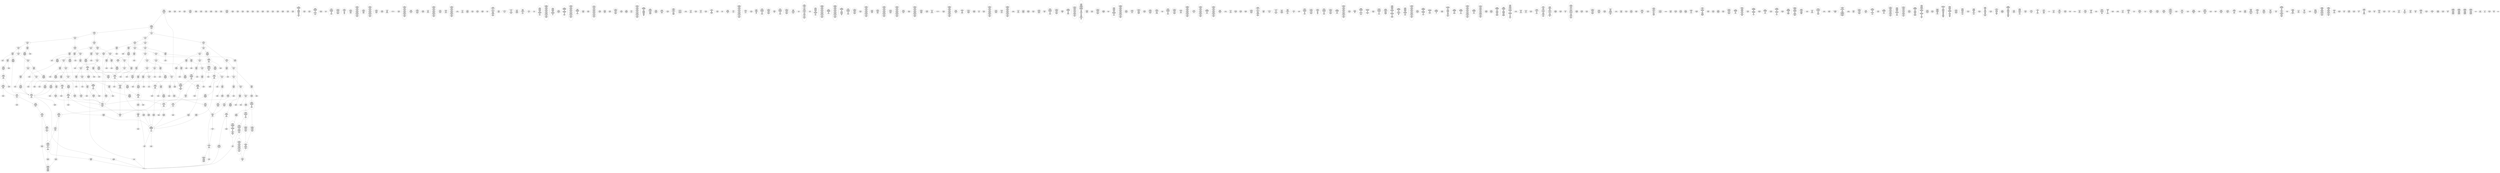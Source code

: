 /* Generated by GvGen v.1.0 (https://www.github.com/stricaud/gvgen) */

digraph G {
compound=true;
   node1 [label="[anywhere]"];
   node2 [label="# 0x0
PUSHX Data
PUSHX Data
MSTORE
PUSHX LogicData
CALLDATASIZE
LT
PUSHX Data
JUMPI
"];
   node3 [label="# 0xd
PUSHX Data
CALLDATALOAD
PUSHX BitData
SHR
PUSHX LogicData
GT
PUSHX Data
JUMPI
"];
   node4 [label="# 0x1e
PUSHX LogicData
GT
PUSHX Data
JUMPI
"];
   node5 [label="# 0x29
PUSHX LogicData
GT
PUSHX Data
JUMPI
"];
   node6 [label="# 0x34
PUSHX LogicData
EQ
PUSHX Data
JUMPI
"];
   node7 [label="# 0x3f
PUSHX LogicData
EQ
PUSHX Data
JUMPI
"];
   node8 [label="# 0x4a
PUSHX LogicData
EQ
PUSHX Data
JUMPI
"];
   node9 [label="# 0x55
PUSHX LogicData
EQ
PUSHX Data
JUMPI
"];
   node10 [label="# 0x60
PUSHX LogicData
EQ
PUSHX Data
JUMPI
"];
   node11 [label="# 0x6b
PUSHX LogicData
EQ
PUSHX Data
JUMPI
"];
   node12 [label="# 0x76
PUSHX Data
REVERT
"];
   node13 [label="# 0x7a
JUMPDEST
PUSHX LogicData
EQ
PUSHX Data
JUMPI
"];
   node14 [label="# 0x86
PUSHX LogicData
EQ
PUSHX Data
JUMPI
"];
   node15 [label="# 0x91
PUSHX LogicData
EQ
PUSHX Data
JUMPI
"];
   node16 [label="# 0x9c
PUSHX LogicData
EQ
PUSHX Data
JUMPI
"];
   node17 [label="# 0xa7
PUSHX LogicData
EQ
PUSHX Data
JUMPI
"];
   node18 [label="# 0xb2
PUSHX Data
REVERT
"];
   node19 [label="# 0xb6
JUMPDEST
PUSHX LogicData
GT
PUSHX Data
JUMPI
"];
   node20 [label="# 0xc2
PUSHX LogicData
EQ
PUSHX Data
JUMPI
"];
   node21 [label="# 0xcd
PUSHX LogicData
EQ
PUSHX Data
JUMPI
"];
   node22 [label="# 0xd8
PUSHX LogicData
EQ
PUSHX Data
JUMPI
"];
   node23 [label="# 0xe3
PUSHX LogicData
EQ
PUSHX Data
JUMPI
"];
   node24 [label="# 0xee
PUSHX LogicData
EQ
PUSHX Data
JUMPI
"];
   node25 [label="# 0xf9
PUSHX Data
REVERT
"];
   node26 [label="# 0xfd
JUMPDEST
PUSHX LogicData
EQ
PUSHX Data
JUMPI
"];
   node27 [label="# 0x109
PUSHX LogicData
EQ
PUSHX Data
JUMPI
"];
   node28 [label="# 0x114
PUSHX LogicData
EQ
PUSHX Data
JUMPI
"];
   node29 [label="# 0x11f
PUSHX LogicData
EQ
PUSHX Data
JUMPI
"];
   node30 [label="# 0x12a
PUSHX LogicData
EQ
PUSHX Data
JUMPI
"];
   node31 [label="# 0x135
PUSHX Data
REVERT
"];
   node32 [label="# 0x139
JUMPDEST
PUSHX LogicData
GT
PUSHX Data
JUMPI
"];
   node33 [label="# 0x145
PUSHX LogicData
GT
PUSHX Data
JUMPI
"];
   node34 [label="# 0x150
PUSHX LogicData
EQ
PUSHX Data
JUMPI
"];
   node35 [label="# 0x15b
PUSHX LogicData
EQ
PUSHX Data
JUMPI
"];
   node36 [label="# 0x166
PUSHX LogicData
EQ
PUSHX Data
JUMPI
"];
   node37 [label="# 0x171
PUSHX LogicData
EQ
PUSHX Data
JUMPI
"];
   node38 [label="# 0x17c
PUSHX LogicData
EQ
PUSHX Data
JUMPI
"];
   node39 [label="# 0x187
PUSHX LogicData
EQ
PUSHX Data
JUMPI
"];
   node40 [label="# 0x192
PUSHX Data
REVERT
"];
   node41 [label="# 0x196
JUMPDEST
PUSHX LogicData
EQ
PUSHX Data
JUMPI
"];
   node42 [label="# 0x1a2
PUSHX LogicData
EQ
PUSHX Data
JUMPI
"];
   node43 [label="# 0x1ad
PUSHX LogicData
EQ
PUSHX Data
JUMPI
"];
   node44 [label="# 0x1b8
PUSHX LogicData
EQ
PUSHX Data
JUMPI
"];
   node45 [label="# 0x1c3
PUSHX LogicData
EQ
PUSHX Data
JUMPI
"];
   node46 [label="# 0x1ce
PUSHX Data
REVERT
"];
   node47 [label="# 0x1d2
JUMPDEST
PUSHX LogicData
GT
PUSHX Data
JUMPI
"];
   node48 [label="# 0x1de
PUSHX LogicData
EQ
PUSHX Data
JUMPI
"];
   node49 [label="# 0x1e9
PUSHX LogicData
EQ
PUSHX Data
JUMPI
"];
   node50 [label="# 0x1f4
PUSHX LogicData
EQ
PUSHX Data
JUMPI
"];
   node51 [label="# 0x1ff
PUSHX LogicData
EQ
PUSHX Data
JUMPI
"];
   node52 [label="# 0x20a
PUSHX LogicData
EQ
PUSHX Data
JUMPI
"];
   node53 [label="# 0x215
PUSHX Data
REVERT
"];
   node54 [label="# 0x219
JUMPDEST
PUSHX LogicData
EQ
PUSHX Data
JUMPI
"];
   node55 [label="# 0x225
PUSHX LogicData
EQ
PUSHX Data
JUMPI
"];
   node56 [label="# 0x230
PUSHX LogicData
EQ
PUSHX Data
JUMPI
"];
   node57 [label="# 0x23b
PUSHX LogicData
EQ
PUSHX Data
JUMPI
"];
   node58 [label="# 0x246
PUSHX LogicData
EQ
PUSHX Data
JUMPI
"];
   node59 [label="# 0x251
JUMPDEST
PUSHX Data
REVERT
"];
   node60 [label="# 0x256
JUMPDEST
CALLVALUE
ISZERO
PUSHX Data
JUMPI
"];
   node61 [label="# 0x25e
PUSHX Data
REVERT
"];
   node62 [label="# 0x262
JUMPDEST
PUSHX Data
PUSHX Data
CALLDATASIZE
PUSHX Data
PUSHX Data
JUMP
"];
   node63 [label="# 0x271
JUMPDEST
PUSHX Data
JUMP
"];
   node64 [label="# 0x276
JUMPDEST
PUSHX MemData
MLOAD
ISZERO
ISZERO
MSTORE
PUSHX ArithData
ADD
"];
   node65 [label="# 0x282
JUMPDEST
PUSHX MemData
MLOAD
SUB
RETURN
"];
   node66 [label="# 0x28b
JUMPDEST
CALLVALUE
ISZERO
PUSHX Data
JUMPI
"];
   node67 [label="# 0x293
PUSHX Data
REVERT
"];
   node68 [label="# 0x297
JUMPDEST
PUSHX Data
PUSHX StorData
SLOAD
JUMP
"];
   node69 [label="# 0x2a1
JUMPDEST
PUSHX MemData
MLOAD
MSTORE
PUSHX ArithData
ADD
PUSHX Data
JUMP
"];
   node70 [label="# 0x2af
JUMPDEST
CALLVALUE
ISZERO
PUSHX Data
JUMPI
"];
   node71 [label="# 0x2b7
PUSHX Data
REVERT
"];
   node72 [label="# 0x2bb
JUMPDEST
PUSHX Data
PUSHX Data
CALLDATASIZE
PUSHX Data
PUSHX Data
JUMP
"];
   node73 [label="# 0x2ca
JUMPDEST
PUSHX Data
JUMP
"];
   node74 [label="# 0x2cf
JUMPDEST
STOP
"];
   node75 [label="# 0x2d1
JUMPDEST
PUSHX Data
PUSHX Data
CALLDATASIZE
PUSHX Data
PUSHX Data
JUMP
"];
   node76 [label="# 0x2df
JUMPDEST
PUSHX Data
JUMP
"];
   node77 [label="# 0x2e4
JUMPDEST
CALLVALUE
ISZERO
PUSHX Data
JUMPI
"];
   node78 [label="# 0x2ec
PUSHX Data
REVERT
"];
   node79 [label="# 0x2f0
JUMPDEST
PUSHX Data
PUSHX Data
JUMP
"];
   node80 [label="# 0x2f9
JUMPDEST
PUSHX MemData
MLOAD
PUSHX Data
PUSHX Data
JUMP
"];
   node81 [label="# 0x306
JUMPDEST
CALLVALUE
ISZERO
PUSHX Data
JUMPI
"];
   node82 [label="# 0x30e
PUSHX Data
REVERT
"];
   node83 [label="# 0x312
JUMPDEST
PUSHX Data
PUSHX Data
CALLDATASIZE
PUSHX Data
PUSHX Data
JUMP
"];
   node84 [label="# 0x321
JUMPDEST
PUSHX Data
JUMP
"];
   node85 [label="# 0x326
JUMPDEST
PUSHX MemData
MLOAD
PUSHX ArithData
PUSHX BitData
PUSHX BitData
SHL
SUB
AND
MSTORE
PUSHX ArithData
ADD
PUSHX Data
JUMP
"];
   node86 [label="# 0x33e
JUMPDEST
CALLVALUE
ISZERO
PUSHX Data
JUMPI
"];
   node87 [label="# 0x346
PUSHX Data
REVERT
"];
   node88 [label="# 0x34a
JUMPDEST
PUSHX Data
PUSHX Data
CALLDATASIZE
PUSHX Data
PUSHX Data
JUMP
"];
   node89 [label="# 0x359
JUMPDEST
PUSHX Data
JUMP
"];
   node90 [label="# 0x35e
JUMPDEST
CALLVALUE
ISZERO
PUSHX Data
JUMPI
"];
   node91 [label="# 0x366
PUSHX Data
REVERT
"];
   node92 [label="# 0x36a
JUMPDEST
PUSHX StorData
SLOAD
PUSHX Data
PUSHX BitData
AND
JUMP
"];
   node93 [label="# 0x378
JUMPDEST
CALLVALUE
ISZERO
PUSHX Data
JUMPI
"];
   node94 [label="# 0x380
PUSHX Data
REVERT
"];
   node95 [label="# 0x384
JUMPDEST
PUSHX StorData
SLOAD
PUSHX Data
JUMP
"];
   node96 [label="# 0x38d
JUMPDEST
CALLVALUE
ISZERO
PUSHX Data
JUMPI
"];
   node97 [label="# 0x395
PUSHX Data
REVERT
"];
   node98 [label="# 0x399
JUMPDEST
PUSHX Data
PUSHX StorData
SLOAD
JUMP
"];
   node99 [label="# 0x3a3
JUMPDEST
CALLVALUE
ISZERO
PUSHX Data
JUMPI
"];
   node100 [label="# 0x3ab
PUSHX Data
REVERT
"];
   node101 [label="# 0x3af
JUMPDEST
PUSHX Data
PUSHX Data
CALLDATASIZE
PUSHX Data
PUSHX Data
JUMP
"];
   node102 [label="# 0x3be
JUMPDEST
PUSHX Data
JUMP
"];
   node103 [label="# 0x3c3
JUMPDEST
CALLVALUE
ISZERO
PUSHX Data
JUMPI
"];
   node104 [label="# 0x3cb
PUSHX Data
REVERT
"];
   node105 [label="# 0x3cf
JUMPDEST
PUSHX Data
PUSHX Data
CALLDATASIZE
PUSHX Data
PUSHX Data
JUMP
"];
   node106 [label="# 0x3de
JUMPDEST
PUSHX Data
JUMP
"];
   node107 [label="# 0x3e3
JUMPDEST
CALLVALUE
ISZERO
PUSHX Data
JUMPI
"];
   node108 [label="# 0x3eb
PUSHX Data
REVERT
"];
   node109 [label="# 0x3ef
JUMPDEST
PUSHX Data
PUSHX StorData
SLOAD
JUMP
"];
   node110 [label="# 0x3f9
JUMPDEST
CALLVALUE
ISZERO
PUSHX Data
JUMPI
"];
   node111 [label="# 0x401
PUSHX Data
REVERT
"];
   node112 [label="# 0x405
JUMPDEST
PUSHX Data
PUSHX Data
CALLDATASIZE
PUSHX Data
PUSHX Data
JUMP
"];
   node113 [label="# 0x414
JUMPDEST
PUSHX Data
JUMP
"];
   node114 [label="# 0x419
JUMPDEST
CALLVALUE
ISZERO
PUSHX Data
JUMPI
"];
   node115 [label="# 0x421
PUSHX Data
REVERT
"];
   node116 [label="# 0x425
JUMPDEST
PUSHX Data
PUSHX Data
CALLDATASIZE
PUSHX Data
PUSHX Data
JUMP
"];
   node117 [label="# 0x434
JUMPDEST
PUSHX Data
JUMP
"];
   node118 [label="# 0x439
JUMPDEST
PUSHX MemData
MLOAD
PUSHX Data
PUSHX Data
JUMP
"];
   node119 [label="# 0x446
JUMPDEST
CALLVALUE
ISZERO
PUSHX Data
JUMPI
"];
   node120 [label="# 0x44e
PUSHX Data
REVERT
"];
   node121 [label="# 0x452
JUMPDEST
PUSHX Data
PUSHX Data
CALLDATASIZE
PUSHX Data
PUSHX Data
JUMP
"];
   node122 [label="# 0x461
JUMPDEST
PUSHX Data
JUMP
"];
   node123 [label="# 0x466
JUMPDEST
CALLVALUE
ISZERO
PUSHX Data
JUMPI
"];
   node124 [label="# 0x46e
PUSHX Data
REVERT
"];
   node125 [label="# 0x472
JUMPDEST
PUSHX Data
PUSHX Data
CALLDATASIZE
PUSHX Data
PUSHX Data
JUMP
"];
   node126 [label="# 0x481
JUMPDEST
PUSHX Data
JUMP
"];
   node127 [label="# 0x486
JUMPDEST
CALLVALUE
ISZERO
PUSHX Data
JUMPI
"];
   node128 [label="# 0x48e
PUSHX Data
REVERT
"];
   node129 [label="# 0x492
JUMPDEST
PUSHX Data
PUSHX Data
CALLDATASIZE
PUSHX Data
PUSHX Data
JUMP
"];
   node130 [label="# 0x4a1
JUMPDEST
PUSHX Data
JUMP
"];
   node131 [label="# 0x4a6
JUMPDEST
CALLVALUE
ISZERO
PUSHX Data
JUMPI
"];
   node132 [label="# 0x4ae
PUSHX Data
REVERT
"];
   node133 [label="# 0x4b2
JUMPDEST
PUSHX Data
PUSHX Data
CALLDATASIZE
PUSHX Data
PUSHX Data
JUMP
"];
   node134 [label="# 0x4c1
JUMPDEST
PUSHX Data
JUMP
"];
   node135 [label="# 0x4c6
JUMPDEST
CALLVALUE
ISZERO
PUSHX Data
JUMPI
"];
   node136 [label="# 0x4ce
PUSHX Data
REVERT
"];
   node137 [label="# 0x4d2
JUMPDEST
PUSHX Data
PUSHX Data
CALLDATASIZE
PUSHX Data
PUSHX Data
JUMP
"];
   node138 [label="# 0x4e1
JUMPDEST
PUSHX Data
JUMP
"];
   node139 [label="# 0x4e6
JUMPDEST
CALLVALUE
ISZERO
PUSHX Data
JUMPI
"];
   node140 [label="# 0x4ee
PUSHX Data
REVERT
"];
   node141 [label="# 0x4f2
JUMPDEST
PUSHX Data
PUSHX StorData
SLOAD
JUMP
"];
   node142 [label="# 0x4fc
JUMPDEST
CALLVALUE
ISZERO
PUSHX Data
JUMPI
"];
   node143 [label="# 0x504
PUSHX Data
REVERT
"];
   node144 [label="# 0x508
JUMPDEST
PUSHX Data
PUSHX Data
CALLDATASIZE
PUSHX Data
PUSHX Data
JUMP
"];
   node145 [label="# 0x517
JUMPDEST
PUSHX Data
JUMP
"];
   node146 [label="# 0x51c
JUMPDEST
CALLVALUE
ISZERO
PUSHX Data
JUMPI
"];
   node147 [label="# 0x524
PUSHX Data
REVERT
"];
   node148 [label="# 0x528
JUMPDEST
PUSHX Data
PUSHX Data
JUMP
"];
   node149 [label="# 0x531
JUMPDEST
CALLVALUE
ISZERO
PUSHX Data
JUMPI
"];
   node150 [label="# 0x539
PUSHX Data
REVERT
"];
   node151 [label="# 0x53d
JUMPDEST
PUSHX Data
PUSHX StorData
SLOAD
JUMP
"];
   node152 [label="# 0x547
JUMPDEST
CALLVALUE
ISZERO
PUSHX Data
JUMPI
"];
   node153 [label="# 0x54f
PUSHX Data
REVERT
"];
   node154 [label="# 0x553
JUMPDEST
PUSHX Data
PUSHX Data
CALLDATASIZE
PUSHX Data
PUSHX Data
JUMP
"];
   node155 [label="# 0x562
JUMPDEST
PUSHX Data
JUMP
"];
   node156 [label="# 0x567
JUMPDEST
PUSHX Data
PUSHX Data
JUMP
"];
   node157 [label="# 0x56f
JUMPDEST
PUSHX Data
PUSHX Data
CALLDATASIZE
PUSHX Data
PUSHX Data
JUMP
"];
   node158 [label="# 0x57d
JUMPDEST
PUSHX Data
JUMP
"];
   node159 [label="# 0x582
JUMPDEST
CALLVALUE
ISZERO
PUSHX Data
JUMPI
"];
   node160 [label="# 0x58a
PUSHX Data
REVERT
"];
   node161 [label="# 0x58e
JUMPDEST
PUSHX Data
PUSHX Data
JUMP
"];
   node162 [label="# 0x5b5
JUMPDEST
CALLVALUE
ISZERO
PUSHX Data
JUMPI
"];
   node163 [label="# 0x5bd
PUSHX Data
REVERT
"];
   node164 [label="# 0x5c1
JUMPDEST
PUSHX StorData
SLOAD
PUSHX ArithData
PUSHX BitData
PUSHX BitData
SHL
SUB
AND
PUSHX Data
JUMP
"];
   node165 [label="# 0x5d3
JUMPDEST
CALLVALUE
ISZERO
PUSHX Data
JUMPI
"];
   node166 [label="# 0x5db
PUSHX Data
REVERT
"];
   node167 [label="# 0x5df
JUMPDEST
PUSHX Data
PUSHX Data
CALLDATASIZE
PUSHX Data
PUSHX Data
JUMP
"];
   node168 [label="# 0x5ee
JUMPDEST
PUSHX Data
JUMP
"];
   node169 [label="# 0x5f3
JUMPDEST
CALLVALUE
ISZERO
PUSHX Data
JUMPI
"];
   node170 [label="# 0x5fb
PUSHX Data
REVERT
"];
   node171 [label="# 0x5ff
JUMPDEST
PUSHX Data
PUSHX Data
JUMP
"];
   node172 [label="# 0x608
JUMPDEST
CALLVALUE
ISZERO
PUSHX Data
JUMPI
"];
   node173 [label="# 0x610
PUSHX Data
REVERT
"];
   node174 [label="# 0x614
JUMPDEST
PUSHX StorData
SLOAD
PUSHX Data
JUMP
"];
   node175 [label="# 0x61d
JUMPDEST
CALLVALUE
ISZERO
PUSHX Data
JUMPI
"];
   node176 [label="# 0x625
PUSHX Data
REVERT
"];
   node177 [label="# 0x629
JUMPDEST
PUSHX Data
PUSHX StorData
SLOAD
JUMP
"];
   node178 [label="# 0x633
JUMPDEST
CALLVALUE
ISZERO
PUSHX Data
JUMPI
"];
   node179 [label="# 0x63b
PUSHX Data
REVERT
"];
   node180 [label="# 0x63f
JUMPDEST
PUSHX Data
PUSHX Data
CALLDATASIZE
PUSHX Data
PUSHX Data
JUMP
"];
   node181 [label="# 0x64e
JUMPDEST
PUSHX Data
JUMP
"];
   node182 [label="# 0x653
JUMPDEST
CALLVALUE
ISZERO
PUSHX Data
JUMPI
"];
   node183 [label="# 0x65b
PUSHX Data
REVERT
"];
   node184 [label="# 0x65f
JUMPDEST
PUSHX Data
PUSHX Data
CALLDATASIZE
PUSHX Data
PUSHX Data
JUMP
"];
   node185 [label="# 0x66e
JUMPDEST
PUSHX Data
JUMP
"];
   node186 [label="# 0x673
JUMPDEST
CALLVALUE
ISZERO
PUSHX Data
JUMPI
"];
   node187 [label="# 0x67b
PUSHX Data
REVERT
"];
   node188 [label="# 0x67f
JUMPDEST
PUSHX Data
PUSHX Data
CALLDATASIZE
PUSHX Data
PUSHX Data
JUMP
"];
   node189 [label="# 0x68e
JUMPDEST
PUSHX Data
JUMP
"];
   node190 [label="# 0x693
JUMPDEST
CALLVALUE
ISZERO
PUSHX Data
JUMPI
"];
   node191 [label="# 0x69b
PUSHX Data
REVERT
"];
   node192 [label="# 0x69f
JUMPDEST
PUSHX Data
PUSHX Data
CALLDATASIZE
PUSHX Data
PUSHX Data
JUMP
"];
   node193 [label="# 0x6ae
JUMPDEST
PUSHX Data
JUMP
"];
   node194 [label="# 0x6b3
JUMPDEST
CALLVALUE
ISZERO
PUSHX Data
JUMPI
"];
   node195 [label="# 0x6bb
PUSHX Data
REVERT
"];
   node196 [label="# 0x6bf
JUMPDEST
PUSHX Data
PUSHX Data
JUMP
"];
   node197 [label="# 0x6c8
JUMPDEST
CALLVALUE
ISZERO
PUSHX Data
JUMPI
"];
   node198 [label="# 0x6d0
PUSHX Data
REVERT
"];
   node199 [label="# 0x6d4
JUMPDEST
PUSHX StorData
SLOAD
PUSHX Data
PUSHX BitData
AND
JUMP
"];
   node200 [label="# 0x6e2
JUMPDEST
CALLVALUE
ISZERO
PUSHX Data
JUMPI
"];
   node201 [label="# 0x6ea
PUSHX Data
REVERT
"];
   node202 [label="# 0x6ee
JUMPDEST
PUSHX Data
PUSHX Data
CALLDATASIZE
PUSHX Data
PUSHX Data
JUMP
"];
   node203 [label="# 0x6fd
JUMPDEST
PUSHX ArithData
PUSHX BitData
PUSHX BitData
SHL
SUB
AND
PUSHX Data
MSTORE
PUSHX Data
PUSHX Data
MSTORE
PUSHX Data
SHA3
AND
MSTORE
MSTORE
SHA3
SLOAD
PUSHX BitData
AND
JUMP
"];
   node204 [label="# 0x72b
JUMPDEST
CALLVALUE
ISZERO
PUSHX Data
JUMPI
"];
   node205 [label="# 0x733
PUSHX Data
REVERT
"];
   node206 [label="# 0x737
JUMPDEST
PUSHX Data
PUSHX Data
CALLDATASIZE
PUSHX Data
PUSHX Data
JUMP
"];
   node207 [label="# 0x746
JUMPDEST
PUSHX Data
JUMP
"];
   node208 [label="# 0x74b
JUMPDEST
CALLVALUE
ISZERO
PUSHX Data
JUMPI
"];
   node209 [label="# 0x753
PUSHX Data
REVERT
"];
   node210 [label="# 0x757
JUMPDEST
PUSHX Data
PUSHX Data
CALLDATASIZE
PUSHX Data
PUSHX Data
JUMP
"];
   node211 [label="# 0x766
JUMPDEST
PUSHX Data
JUMP
"];
   node212 [label="# 0x76b
JUMPDEST
PUSHX Data
PUSHX ArithData
PUSHX BitData
PUSHX BitData
SHL
SUB
NOT
AND
PUSHX BitData
PUSHX BitData
SHL
EQ
PUSHX Data
JUMPI
"];
   node213 [label="# 0x787
PUSHX Data
PUSHX Data
JUMP
"];
   node214 [label="# 0x790
JUMPDEST
JUMP
"];
   node215 [label="# 0x796
JUMPDEST
PUSHX StorData
SLOAD
PUSHX ArithData
PUSHX BitData
PUSHX BitData
SHL
SUB
AND
CALLER
EQ
PUSHX Data
JUMPI
"];
   node216 [label="# 0x7a9
PUSHX MemData
MLOAD
PUSHX BitData
PUSHX BitData
SHL
MSTORE
PUSHX ArithData
ADD
PUSHX Data
PUSHX Data
JUMP
"];
   node217 [label="# 0x7c0
JUMPDEST
PUSHX MemData
MLOAD
SUB
REVERT
"];
   node218 [label="# 0x7c9
JUMPDEST
PUSHX StorData
SLOAD
PUSHX BitData
NOT
AND
ISZERO
ISZERO
OR
SSTORE
JUMP
"];
   node219 [label="# 0x7dc
JUMPDEST
PUSHX StorData
SLOAD
PUSHX BitData
AND
ISZERO
PUSHX Data
JUMPI
"];
   node220 [label="# 0x7e8
PUSHX MemData
MLOAD
PUSHX BitData
PUSHX BitData
SHL
MSTORE
PUSHX Data
PUSHX ArithData
ADD
MSTORE
PUSHX Data
PUSHX ArithData
ADD
MSTORE
PUSHX BitData
PUSHX BitData
SHL
PUSHX ArithData
ADD
MSTORE
PUSHX ArithData
ADD
PUSHX Data
JUMP
"];
   node221 [label="# 0x818
JUMPDEST
PUSHX StorData
SLOAD
PUSHX BitData
AND
ISZERO
PUSHX Data
JUMPI
"];
   node222 [label="# 0x824
PUSHX MemData
MLOAD
PUSHX BitData
PUSHX BitData
SHL
MSTORE
PUSHX Data
PUSHX ArithData
ADD
MSTORE
PUSHX Data
PUSHX ArithData
ADD
MSTORE
PUSHX BitData
PUSHX BitData
SHL
PUSHX ArithData
ADD
MSTORE
PUSHX ArithData
ADD
PUSHX Data
JUMP
"];
   node223 [label="# 0x855
JUMPDEST
PUSHX StorData
SLOAD
PUSHX Data
CALLER
PUSHX Data
JUMP
"];
   node224 [label="# 0x861
JUMPDEST
PUSHX Data
PUSHX Data
JUMP
"];
   node225 [label="# 0x86b
JUMPDEST
GT
ISZERO
ISZERO
PUSHX Data
JUMPI
"];
   node226 [label="# 0x874
PUSHX LogicData
GT
"];
   node227 [label="# 0x879
JUMPDEST
PUSHX Data
JUMPI
"];
   node228 [label="# 0x87e
PUSHX MemData
MLOAD
PUSHX BitData
PUSHX BitData
SHL
MSTORE
PUSHX Data
PUSHX ArithData
ADD
MSTORE
PUSHX Data
PUSHX ArithData
ADD
MSTORE
PUSHX BitData
PUSHX BitData
SHL
PUSHX ArithData
ADD
MSTORE
PUSHX ArithData
ADD
PUSHX Data
JUMP
"];
   node229 [label="# 0x8b5
JUMPDEST
PUSHX Data
PUSHX Data
PUSHX StorData
SLOAD
JUMP
"];
   node230 [label="# 0x8c0
JUMPDEST
PUSHX StorData
SLOAD
PUSHX StorData
SLOAD
PUSHX Data
PUSHX Data
JUMP
"];
   node231 [label="# 0x8d2
JUMPDEST
PUSHX Data
PUSHX Data
JUMP
"];
   node232 [label="# 0x8dc
JUMPDEST
GT
ISZERO
PUSHX Data
JUMPI
"];
   node233 [label="# 0x8e3
PUSHX MemData
MLOAD
PUSHX BitData
PUSHX BitData
SHL
MSTORE
PUSHX Data
PUSHX ArithData
ADD
MSTORE
PUSHX Data
PUSHX ArithData
ADD
MSTORE
PUSHX BitData
PUSHX BitData
SHL
PUSHX ArithData
ADD
MSTORE
PUSHX ArithData
ADD
PUSHX Data
JUMP
"];
   node234 [label="# 0x917
JUMPDEST
PUSHX StorData
SLOAD
PUSHX Data
PUSHX Data
JUMP
"];
   node235 [label="# 0x925
JUMPDEST
CALLVALUE
LT
ISZERO
PUSHX Data
JUMPI
"];
   node236 [label="# 0x92d
PUSHX MemData
MLOAD
PUSHX BitData
PUSHX BitData
SHL
MSTORE
PUSHX Data
PUSHX ArithData
ADD
MSTORE
PUSHX Data
PUSHX ArithData
ADD
MSTORE
PUSHX BitData
PUSHX BitData
SHL
PUSHX ArithData
ADD
MSTORE
PUSHX ArithData
ADD
PUSHX Data
JUMP
"];
   node237 [label="# 0x961
JUMPDEST
PUSHX Data
"];
   node238 [label="# 0x964
JUMPDEST
LT
ISZERO
PUSHX Data
JUMPI
"];
   node239 [label="# 0x96d
PUSHX Data
CALLER
PUSHX Data
PUSHX Data
JUMP
"];
   node240 [label="# 0x97a
JUMPDEST
PUSHX Data
JUMP
"];
   node241 [label="# 0x97f
JUMPDEST
PUSHX Data
PUSHX Data
JUMP
"];
   node242 [label="# 0x989
JUMPDEST
PUSHX Data
JUMP
"];
   node243 [label="# 0x991
JUMPDEST
JUMP
"];
   node244 [label="# 0x996
JUMPDEST
PUSHX Data
PUSHX StorData
SLOAD
PUSHX Data
PUSHX Data
JUMP
"];
   node245 [label="# 0x9a5
JUMPDEST
PUSHX ArithData
ADD
PUSHX ArithData
DIV
MUL
PUSHX ArithData
ADD
PUSHX MemData
MLOAD
ADD
PUSHX Data
MSTORE
MSTORE
PUSHX ArithData
ADD
SLOAD
PUSHX Data
PUSHX Data
JUMP
"];
   node246 [label="# 0x9d1
JUMPDEST
ISZERO
PUSHX Data
JUMPI
"];
   node247 [label="# 0x9d8
PUSHX LogicData
LT
PUSHX Data
JUMPI
"];
   node248 [label="# 0x9e0
PUSHX ArithData
SLOAD
DIV
MUL
MSTORE
PUSHX ArithData
ADD
PUSHX Data
JUMP
"];
   node249 [label="# 0x9f3
JUMPDEST
ADD
PUSHX Data
MSTORE
PUSHX Data
PUSHX Data
SHA3
"];
   node250 [label="# 0xa01
JUMPDEST
SLOAD
MSTORE
PUSHX ArithData
ADD
PUSHX ArithData
ADD
GT
PUSHX Data
JUMPI
"];
   node251 [label="# 0xa15
SUB
PUSHX BitData
AND
ADD
"];
   node252 [label="# 0xa1e
JUMPDEST
JUMP
"];
   node253 [label="# 0xa28
JUMPDEST
PUSHX Data
MSTORE
PUSHX Data
PUSHX Data
MSTORE
PUSHX Data
SHA3
SLOAD
PUSHX ArithData
PUSHX BitData
PUSHX BitData
SHL
SUB
AND
PUSHX Data
JUMPI
"];
   node254 [label="# 0xa45
PUSHX MemData
MLOAD
PUSHX BitData
PUSHX BitData
SHL
MSTORE
PUSHX Data
PUSHX ArithData
ADD
MSTORE
PUSHX Data
PUSHX ArithData
ADD
MSTORE
PUSHX Data
PUSHX ArithData
ADD
MSTORE
PUSHX BitData
PUSHX BitData
SHL
PUSHX ArithData
ADD
MSTORE
PUSHX ArithData
ADD
PUSHX Data
JUMP
"];
   node255 [label="# 0xaa1
JUMPDEST
PUSHX Data
MSTORE
PUSHX Data
PUSHX Data
MSTORE
PUSHX Data
SHA3
SLOAD
PUSHX ArithData
PUSHX BitData
PUSHX BitData
SHL
SUB
AND
JUMP
"];
   node256 [label="# 0xabd
JUMPDEST
PUSHX Data
PUSHX Data
PUSHX Data
JUMP
"];
   node257 [label="# 0xac8
JUMPDEST
PUSHX ArithData
PUSHX BitData
PUSHX BitData
SHL
SUB
AND
PUSHX ArithData
PUSHX BitData
PUSHX BitData
SHL
SUB
AND
EQ
ISZERO
PUSHX Data
JUMPI
"];
   node258 [label="# 0xae5
PUSHX MemData
MLOAD
PUSHX BitData
PUSHX BitData
SHL
MSTORE
PUSHX Data
PUSHX ArithData
ADD
MSTORE
PUSHX Data
PUSHX ArithData
ADD
MSTORE
PUSHX Data
PUSHX ArithData
ADD
MSTORE
PUSHX BitData
PUSHX BitData
SHL
PUSHX ArithData
ADD
MSTORE
PUSHX ArithData
ADD
PUSHX Data
JUMP
"];
   node259 [label="# 0xb36
JUMPDEST
CALLER
PUSHX ArithData
PUSHX BitData
PUSHX BitData
SHL
SUB
AND
EQ
PUSHX Data
JUMPI
"];
   node260 [label="# 0xb48
PUSHX Data
CALLER
PUSHX Data
JUMP
"];
   node261 [label="# 0xb52
JUMPDEST
PUSHX Data
JUMPI
"];
   node262 [label="# 0xb57
PUSHX MemData
MLOAD
PUSHX BitData
PUSHX BitData
SHL
MSTORE
PUSHX Data
PUSHX ArithData
ADD
MSTORE
PUSHX Data
PUSHX ArithData
ADD
MSTORE
PUSHX Data
PUSHX ArithData
ADD
MSTORE
PUSHX Data
PUSHX ArithData
ADD
MSTORE
PUSHX ArithData
ADD
PUSHX Data
JUMP
"];
   node263 [label="# 0xbc4
JUMPDEST
PUSHX Data
PUSHX Data
JUMP
"];
   node264 [label="# 0xbce
JUMPDEST
PUSHX Data
CALLER
PUSHX Data
JUMP
"];
   node265 [label="# 0xbd8
JUMPDEST
PUSHX Data
JUMPI
"];
   node266 [label="# 0xbdd
PUSHX MemData
MLOAD
PUSHX BitData
PUSHX BitData
SHL
MSTORE
PUSHX ArithData
ADD
PUSHX Data
PUSHX Data
JUMP
"];
   node267 [label="# 0xbf4
JUMPDEST
PUSHX Data
PUSHX Data
JUMP
"];
   node268 [label="# 0xbff
JUMPDEST
PUSHX Data
PUSHX Data
PUSHX Data
JUMP
"];
   node269 [label="# 0xc0a
JUMPDEST
LT
PUSHX Data
JUMPI
"];
   node270 [label="# 0xc11
PUSHX MemData
MLOAD
PUSHX BitData
PUSHX BitData
SHL
MSTORE
PUSHX Data
PUSHX ArithData
ADD
MSTORE
PUSHX Data
PUSHX ArithData
ADD
MSTORE
PUSHX Data
PUSHX ArithData
ADD
MSTORE
PUSHX BitData
PUSHX BitData
SHL
PUSHX ArithData
ADD
MSTORE
PUSHX ArithData
ADD
PUSHX Data
JUMP
"];
   node271 [label="# 0xc6c
JUMPDEST
PUSHX ArithData
PUSHX BitData
PUSHX BitData
SHL
SUB
AND
PUSHX Data
MSTORE
PUSHX Data
PUSHX Data
MSTORE
PUSHX Data
SHA3
MSTORE
MSTORE
SHA3
SLOAD
JUMP
"];
   node272 [label="# 0xc95
JUMPDEST
PUSHX Data
PUSHX MemData
MLOAD
PUSHX ArithData
ADD
PUSHX Data
MSTORE
PUSHX Data
MSTORE
PUSHX Data
JUMP
"];
   node273 [label="# 0xcb0
JUMPDEST
PUSHX Data
PUSHX Data
PUSHX Data
PUSHX Data
JUMP
"];
   node274 [label="# 0xcbd
JUMPDEST
PUSHX Data
PUSHX LogicData
GT
ISZERO
PUSHX Data
JUMPI
"];
   node275 [label="# 0xcd3
PUSHX Data
PUSHX Data
JUMP
"];
   node276 [label="# 0xcda
JUMPDEST
PUSHX MemData
MLOAD
MSTORE
PUSHX ArithData
MUL
PUSHX ArithData
ADD
ADD
PUSHX Data
MSTORE
ISZERO
PUSHX Data
JUMPI
"];
   node277 [label="# 0xcf4
PUSHX ArithData
ADD
PUSHX ArithData
MUL
CALLDATASIZE
CALLDATACOPY
ADD
"];
   node278 [label="# 0xd03
JUMPDEST
PUSHX Data
"];
   node279 [label="# 0xd09
JUMPDEST
LT
ISZERO
PUSHX Data
JUMPI
"];
   node280 [label="# 0xd12
PUSHX Data
PUSHX Data
JUMP
"];
   node281 [label="# 0xd1b
JUMPDEST
MLOAD
LT
PUSHX Data
JUMPI
"];
   node282 [label="# 0xd26
PUSHX Data
PUSHX Data
JUMP
"];
   node283 [label="# 0xd2d
JUMPDEST
PUSHX ArithData
MUL
ADD
ADD
MSTORE
PUSHX Data
PUSHX Data
JUMP
"];
   node284 [label="# 0xd42
JUMPDEST
PUSHX Data
JUMP
"];
   node285 [label="# 0xd4a
JUMPDEST
JUMP
"];
   node286 [label="# 0xd52
JUMPDEST
PUSHX Data
PUSHX Data
PUSHX StorData
SLOAD
JUMP
"];
   node287 [label="# 0xd5d
JUMPDEST
LT
PUSHX Data
JUMPI
"];
   node288 [label="# 0xd64
PUSHX MemData
MLOAD
PUSHX BitData
PUSHX BitData
SHL
MSTORE
PUSHX Data
PUSHX ArithData
ADD
MSTORE
PUSHX Data
PUSHX ArithData
ADD
MSTORE
PUSHX Data
PUSHX ArithData
ADD
MSTORE
PUSHX BitData
PUSHX BitData
SHL
PUSHX ArithData
ADD
MSTORE
PUSHX ArithData
ADD
PUSHX Data
JUMP
"];
   node289 [label="# 0xdc0
JUMPDEST
PUSHX StorData
SLOAD
LT
PUSHX Data
JUMPI
"];
   node290 [label="# 0xdcc
PUSHX Data
PUSHX Data
JUMP
"];
   node291 [label="# 0xdd3
JUMPDEST
PUSHX Data
MSTORE
PUSHX Data
PUSHX Data
SHA3
ADD
SLOAD
JUMP
"];
   node292 [label="# 0xde5
JUMPDEST
PUSHX StorData
SLOAD
PUSHX ArithData
PUSHX BitData
PUSHX BitData
SHL
SUB
AND
CALLER
EQ
PUSHX Data
JUMPI
"];
   node293 [label="# 0xdf8
PUSHX MemData
MLOAD
PUSHX BitData
PUSHX BitData
SHL
MSTORE
PUSHX ArithData
ADD
PUSHX Data
PUSHX Data
JUMP
"];
   node294 [label="# 0xe0f
JUMPDEST
PUSHX Data
SSTORE
JUMP
"];
   node295 [label="# 0xe14
JUMPDEST
PUSHX StorData
SLOAD
PUSHX ArithData
PUSHX BitData
PUSHX BitData
SHL
SUB
AND
CALLER
EQ
PUSHX Data
JUMPI
"];
   node296 [label="# 0xe27
PUSHX MemData
MLOAD
PUSHX BitData
PUSHX BitData
SHL
MSTORE
PUSHX ArithData
ADD
PUSHX Data
PUSHX Data
JUMP
"];
   node297 [label="# 0xe3e
JUMPDEST
MLOAD
PUSHX Data
PUSHX Data
PUSHX ArithData
ADD
PUSHX Data
JUMP
"];
   node298 [label="# 0xe51
JUMPDEST
JUMP
"];
   node299 [label="# 0xe55
JUMPDEST
PUSHX MemData
MLOAD
PUSHX BitData
NOT
PUSHX BitData
SHL
AND
PUSHX ArithData
ADD
MSTORE
PUSHX Data
PUSHX ArithData
ADD
PUSHX MemData
MLOAD
PUSHX ArithData
SUB
SUB
MSTORE
PUSHX Data
MSTORE
MLOAD
PUSHX ArithData
ADD
SHA3
PUSHX Data
PUSHX StorData
SLOAD
PUSHX Data
JUMP
"];
   node300 [label="# 0xe9e
JUMPDEST
JUMP
"];
   node301 [label="# 0xea6
JUMPDEST
PUSHX Data
MSTORE
PUSHX Data
PUSHX Data
MSTORE
PUSHX Data
SHA3
SLOAD
PUSHX ArithData
PUSHX BitData
PUSHX BitData
SHL
SUB
AND
PUSHX Data
JUMPI
"];
   node302 [label="# 0xec4
PUSHX MemData
MLOAD
PUSHX BitData
PUSHX BitData
SHL
MSTORE
PUSHX Data
PUSHX ArithData
ADD
MSTORE
PUSHX Data
PUSHX ArithData
ADD
MSTORE
PUSHX Data
PUSHX ArithData
ADD
MSTORE
PUSHX BitData
PUSHX BitData
SHL
PUSHX ArithData
ADD
MSTORE
PUSHX ArithData
ADD
PUSHX Data
JUMP
"];
   node303 [label="# 0xf1d
JUMPDEST
PUSHX Data
PUSHX ArithData
PUSHX BitData
PUSHX BitData
SHL
SUB
AND
PUSHX Data
JUMPI
"];
   node304 [label="# 0xf2e
PUSHX MemData
MLOAD
PUSHX BitData
PUSHX BitData
SHL
MSTORE
PUSHX Data
PUSHX ArithData
ADD
MSTORE
PUSHX Data
PUSHX ArithData
ADD
MSTORE
PUSHX Data
PUSHX ArithData
ADD
MSTORE
PUSHX BitData
PUSHX BitData
SHL
PUSHX ArithData
ADD
MSTORE
PUSHX ArithData
ADD
PUSHX Data
JUMP
"];
   node305 [label="# 0xf88
JUMPDEST
PUSHX ArithData
PUSHX BitData
PUSHX BitData
SHL
SUB
AND
PUSHX Data
MSTORE
PUSHX Data
PUSHX Data
MSTORE
PUSHX Data
SHA3
SLOAD
JUMP
"];
   node306 [label="# 0xfa4
JUMPDEST
PUSHX StorData
SLOAD
PUSHX ArithData
PUSHX BitData
PUSHX BitData
SHL
SUB
AND
CALLER
EQ
PUSHX Data
JUMPI
"];
   node307 [label="# 0xfb7
PUSHX MemData
MLOAD
PUSHX BitData
PUSHX BitData
SHL
MSTORE
PUSHX ArithData
ADD
PUSHX Data
PUSHX Data
JUMP
"];
   node308 [label="# 0xfce
JUMPDEST
PUSHX Data
PUSHX Data
PUSHX Data
JUMP
"];
   node309 [label="# 0xfd8
JUMPDEST
JUMP
"];
   node310 [label="# 0xfda
JUMPDEST
PUSHX StorData
SLOAD
PUSHX ArithData
PUSHX BitData
PUSHX BitData
SHL
SUB
AND
CALLER
EQ
PUSHX Data
JUMPI
"];
   node311 [label="# 0xfed
PUSHX MemData
MLOAD
PUSHX BitData
PUSHX BitData
SHL
MSTORE
PUSHX ArithData
ADD
PUSHX Data
PUSHX Data
JUMP
"];
   node312 [label="# 0x1004
JUMPDEST
PUSHX Data
JUMPI
"];
   node313 [label="# 0x100a
PUSHX MemData
MLOAD
PUSHX BitData
PUSHX BitData
SHL
MSTORE
PUSHX Data
PUSHX ArithData
ADD
MSTORE
PUSHX Data
PUSHX ArithData
ADD
MSTORE
PUSHX BitData
PUSHX BitData
SHL
PUSHX ArithData
ADD
MSTORE
PUSHX ArithData
ADD
PUSHX Data
JUMP
"];
   node314 [label="# 0x103f
JUMPDEST
PUSHX Data
SSTORE
PUSHX Data
SSTORE
JUMP
"];
   node315 [label="# 0x104a
JUMPDEST
PUSHX StorData
SLOAD
PUSHX ArithData
PUSHX BitData
PUSHX BitData
SHL
SUB
AND
CALLER
EQ
PUSHX Data
JUMPI
"];
   node316 [label="# 0x105d
PUSHX MemData
MLOAD
PUSHX BitData
PUSHX BitData
SHL
MSTORE
PUSHX ArithData
ADD
PUSHX Data
PUSHX Data
JUMP
"];
   node317 [label="# 0x1074
JUMPDEST
PUSHX MemData
MLOAD
PUSHX ArithData
PUSHX BitData
PUSHX BitData
SHL
SUB
PUSHX BitData
AND
SELFBALANCE
ISZERO
PUSHX ArithData
MUL
PUSHX Data
CALL
PUSHX Data
JUMPI
"];
   node318 [label="# 0x10bd
PUSHX MemData
MLOAD
PUSHX BitData
PUSHX BitData
SHL
MSTORE
PUSHX Data
PUSHX ArithData
ADD
MSTORE
PUSHX Data
PUSHX ArithData
ADD
MSTORE
PUSHX BitData
PUSHX BitData
SHL
PUSHX ArithData
ADD
MSTORE
PUSHX ArithData
ADD
PUSHX Data
JUMP
"];
   node319 [label="# 0x10ec
JUMPDEST
PUSHX StorData
SLOAD
PUSHX BitData
AND
ISZERO
PUSHX Data
JUMPI
"];
   node320 [label="# 0x10f8
PUSHX MemData
MLOAD
PUSHX BitData
PUSHX BitData
SHL
MSTORE
PUSHX Data
PUSHX ArithData
ADD
MSTORE
PUSHX Data
PUSHX ArithData
ADD
MSTORE
PUSHX BitData
PUSHX BitData
SHL
PUSHX ArithData
ADD
MSTORE
PUSHX ArithData
ADD
PUSHX Data
JUMP
"];
   node321 [label="# 0x1128
JUMPDEST
PUSHX StorData
SLOAD
PUSHX BitData
AND
PUSHX Data
JUMPI
"];
   node322 [label="# 0x1133
PUSHX MemData
MLOAD
PUSHX BitData
PUSHX BitData
SHL
MSTORE
PUSHX Data
PUSHX ArithData
ADD
MSTORE
PUSHX Data
PUSHX ArithData
ADD
MSTORE
PUSHX BitData
PUSHX BitData
SHL
PUSHX ArithData
ADD
MSTORE
PUSHX ArithData
ADD
PUSHX Data
JUMP
"];
   node323 [label="# 0x1165
JUMPDEST
PUSHX Data
PUSHX StorData
SLOAD
PUSHX Data
JUMP
"];
   node324 [label="# 0x1171
JUMPDEST
PUSHX Data
JUMPI
"];
   node325 [label="# 0x1176
PUSHX MemData
MLOAD
PUSHX BitData
PUSHX BitData
SHL
MSTORE
PUSHX Data
PUSHX ArithData
ADD
MSTORE
PUSHX Data
PUSHX ArithData
ADD
MSTORE
PUSHX BitData
PUSHX BitData
SHL
PUSHX ArithData
ADD
MSTORE
PUSHX ArithData
ADD
PUSHX Data
JUMP
"];
   node326 [label="# 0x11aa
JUMPDEST
PUSHX StorData
SLOAD
PUSHX Data
CALLER
PUSHX Data
JUMP
"];
   node327 [label="# 0x11b6
JUMPDEST
PUSHX Data
PUSHX Data
JUMP
"];
   node328 [label="# 0x11c0
JUMPDEST
GT
ISZERO
ISZERO
PUSHX Data
JUMPI
"];
   node329 [label="# 0x11c9
PUSHX LogicData
GT
"];
   node330 [label="# 0x11ce
JUMPDEST
PUSHX Data
JUMPI
"];
   node331 [label="# 0x11d3
PUSHX MemData
MLOAD
PUSHX BitData
PUSHX BitData
SHL
MSTORE
PUSHX Data
PUSHX ArithData
ADD
MSTORE
PUSHX Data
PUSHX ArithData
ADD
MSTORE
PUSHX BitData
PUSHX BitData
SHL
PUSHX ArithData
ADD
MSTORE
PUSHX ArithData
ADD
PUSHX Data
JUMP
"];
   node332 [label="# 0x120a
JUMPDEST
PUSHX Data
PUSHX Data
PUSHX StorData
SLOAD
JUMP
"];
   node333 [label="# 0x1215
JUMPDEST
PUSHX StorData
SLOAD
GT
ISZERO
ISZERO
PUSHX Data
JUMPI
"];
   node334 [label="# 0x1224
PUSHX StorData
SLOAD
PUSHX StorData
SLOAD
PUSHX Data
PUSHX Data
JUMP
"];
   node335 [label="# 0x1234
JUMPDEST
PUSHX Data
PUSHX Data
JUMP
"];
   node336 [label="# 0x123e
JUMPDEST
GT
ISZERO
"];
   node337 [label="# 0x1241
JUMPDEST
PUSHX Data
JUMPI
"];
   node338 [label="# 0x1246
PUSHX MemData
MLOAD
PUSHX BitData
PUSHX BitData
SHL
MSTORE
PUSHX Data
PUSHX ArithData
ADD
MSTORE
PUSHX Data
PUSHX ArithData
ADD
MSTORE
PUSHX BitData
PUSHX BitData
SHL
PUSHX ArithData
ADD
MSTORE
PUSHX ArithData
ADD
PUSHX Data
JUMP
"];
   node339 [label="# 0x1280
JUMPDEST
PUSHX StorData
SLOAD
PUSHX Data
PUSHX Data
JUMP
"];
   node340 [label="# 0x128e
JUMPDEST
CALLVALUE
LT
ISZERO
PUSHX Data
JUMPI
"];
   node341 [label="# 0x1296
PUSHX MemData
MLOAD
PUSHX BitData
PUSHX BitData
SHL
MSTORE
PUSHX Data
PUSHX ArithData
ADD
MSTORE
PUSHX Data
PUSHX ArithData
ADD
MSTORE
PUSHX BitData
PUSHX BitData
SHL
PUSHX ArithData
ADD
MSTORE
PUSHX ArithData
ADD
PUSHX Data
JUMP
"];
   node342 [label="# 0x12ca
JUMPDEST
PUSHX Data
"];
   node343 [label="# 0x12cd
JUMPDEST
LT
ISZERO
PUSHX Data
JUMPI
"];
   node344 [label="# 0x12d6
PUSHX Data
CALLER
PUSHX Data
PUSHX Data
JUMP
"];
   node345 [label="# 0x12e3
JUMPDEST
PUSHX Data
PUSHX Data
JUMP
"];
   node346 [label="# 0x12ed
JUMPDEST
PUSHX Data
JUMP
"];
   node347 [label="# 0x12f5
JUMPDEST
PUSHX StorData
PUSHX Data
SLOAD
PUSHX Data
PUSHX Data
JUMP
"];
   node348 [label="# 0x1308
JUMPDEST
SSTORE
JUMP
"];
   node349 [label="# 0x1312
JUMPDEST
PUSHX StorData
SLOAD
PUSHX ArithData
PUSHX BitData
PUSHX BitData
SHL
SUB
AND
CALLER
EQ
PUSHX Data
JUMPI
"];
   node350 [label="# 0x1325
PUSHX MemData
MLOAD
PUSHX BitData
PUSHX BitData
SHL
MSTORE
PUSHX ArithData
ADD
PUSHX Data
PUSHX Data
JUMP
"];
   node351 [label="# 0x133c
JUMPDEST
PUSHX Data
SSTORE
JUMP
"];
   node352 [label="# 0x1341
JUMPDEST
PUSHX Data
PUSHX StorData
SLOAD
PUSHX Data
PUSHX Data
JUMP
"];
   node353 [label="# 0x1350
JUMPDEST
PUSHX ArithData
PUSHX BitData
PUSHX BitData
SHL
SUB
AND
CALLER
EQ
ISZERO
PUSHX Data
JUMPI
"];
   node354 [label="# 0x1362
PUSHX MemData
MLOAD
PUSHX BitData
PUSHX BitData
SHL
MSTORE
PUSHX Data
PUSHX ArithData
ADD
MSTORE
PUSHX Data
PUSHX ArithData
ADD
MSTORE
PUSHX Data
PUSHX ArithData
ADD
MSTORE
PUSHX ArithData
ADD
PUSHX Data
JUMP
"];
   node355 [label="# 0x13a9
JUMPDEST
CALLER
PUSHX Data
MSTORE
PUSHX Data
PUSHX ArithData
MSTORE
PUSHX MemData
SHA3
PUSHX ArithData
PUSHX BitData
PUSHX BitData
SHL
SUB
AND
MSTORE
MSTORE
SHA3
SLOAD
PUSHX BitData
NOT
AND
ISZERO
ISZERO
OR
SSTORE
MLOAD
MSTORE
PUSHX Data
ADD
PUSHX MemData
MLOAD
SUB
LOGX
JUMP
"];
   node356 [label="# 0x1415
JUMPDEST
PUSHX Data
CALLER
PUSHX Data
JUMP
"];
   node357 [label="# 0x141f
JUMPDEST
PUSHX Data
JUMPI
"];
   node358 [label="# 0x1424
PUSHX MemData
MLOAD
PUSHX BitData
PUSHX BitData
SHL
MSTORE
PUSHX ArithData
ADD
PUSHX Data
PUSHX Data
JUMP
"];
   node359 [label="# 0x143b
JUMPDEST
PUSHX Data
PUSHX Data
JUMP
"];
   node360 [label="# 0x1447
JUMPDEST
JUMP
"];
   node361 [label="# 0x144d
JUMPDEST
PUSHX Data
MSTORE
PUSHX Data
PUSHX Data
MSTORE
PUSHX Data
SHA3
SLOAD
PUSHX Data
PUSHX ArithData
PUSHX BitData
PUSHX BitData
SHL
SUB
AND
PUSHX Data
JUMPI
"];
   node362 [label="# 0x146d
PUSHX MemData
MLOAD
PUSHX BitData
PUSHX BitData
SHL
MSTORE
PUSHX Data
PUSHX ArithData
ADD
MSTORE
PUSHX Data
PUSHX ArithData
ADD
MSTORE
PUSHX Data
PUSHX ArithData
ADD
MSTORE
PUSHX BitData
PUSHX BitData
SHL
PUSHX ArithData
ADD
MSTORE
PUSHX ArithData
ADD
PUSHX Data
JUMP
"];
   node363 [label="# 0x14cc
JUMPDEST
PUSHX Data
PUSHX Data
PUSHX Data
JUMP
"];
   node364 [label="# 0x14d6
JUMPDEST
PUSHX LogicData
MLOAD
GT
PUSHX Data
JUMPI
"];
   node365 [label="# 0x14e2
PUSHX MemData
MLOAD
PUSHX ArithData
ADD
PUSHX Data
MSTORE
PUSHX Data
MSTORE
PUSHX Data
JUMP
"];
   node366 [label="# 0x14f6
JUMPDEST
PUSHX Data
PUSHX Data
JUMP
"];
   node367 [label="# 0x1500
JUMPDEST
PUSHX MemData
MLOAD
PUSHX ArithData
ADD
PUSHX Data
PUSHX Data
JUMP
"];
   node368 [label="# 0x1511
JUMPDEST
PUSHX MemData
MLOAD
PUSHX ArithData
SUB
SUB
MSTORE
PUSHX Data
MSTORE
"];
   node369 [label="# 0x1521
JUMPDEST
JUMP
"];
   node370 [label="# 0x1528
JUMPDEST
PUSHX StorData
SLOAD
PUSHX ArithData
PUSHX BitData
PUSHX BitData
SHL
SUB
AND
CALLER
EQ
PUSHX Data
JUMPI
"];
   node371 [label="# 0x153b
PUSHX MemData
MLOAD
PUSHX BitData
PUSHX BitData
SHL
MSTORE
PUSHX ArithData
ADD
PUSHX Data
PUSHX Data
JUMP
"];
   node372 [label="# 0x1552
JUMPDEST
PUSHX StorData
SLOAD
GT
ISZERO
PUSHX Data
JUMPI
"];
   node373 [label="# 0x155d
PUSHX MemData
MLOAD
PUSHX BitData
PUSHX BitData
SHL
MSTORE
PUSHX Data
PUSHX ArithData
ADD
MSTORE
PUSHX Data
PUSHX ArithData
ADD
MSTORE
PUSHX BitData
PUSHX BitData
SHL
PUSHX ArithData
ADD
MSTORE
PUSHX ArithData
ADD
PUSHX Data
JUMP
"];
   node374 [label="# 0x1590
JUMPDEST
PUSHX LogicData
GT
PUSHX Data
JUMPI
"];
   node375 [label="# 0x1599
PUSHX MemData
MLOAD
PUSHX BitData
PUSHX BitData
SHL
MSTORE
PUSHX Data
PUSHX ArithData
ADD
MSTORE
PUSHX Data
PUSHX ArithData
ADD
MSTORE
PUSHX BitData
PUSHX BitData
SHL
PUSHX ArithData
ADD
MSTORE
PUSHX ArithData
ADD
PUSHX Data
JUMP
"];
   node376 [label="# 0x15cd
JUMPDEST
PUSHX ArithData
PUSHX BitData
PUSHX BitData
SHL
SUB
AND
PUSHX Data
JUMPI
"];
   node377 [label="# 0x15dc
PUSHX MemData
MLOAD
PUSHX BitData
PUSHX BitData
SHL
MSTORE
PUSHX Data
PUSHX ArithData
ADD
MSTORE
PUSHX Data
PUSHX ArithData
ADD
MSTORE
PUSHX BitData
PUSHX BitData
SHL
PUSHX ArithData
ADD
MSTORE
PUSHX ArithData
ADD
PUSHX Data
JUMP
"];
   node378 [label="# 0x160c
JUMPDEST
PUSHX Data
PUSHX Data
PUSHX StorData
SLOAD
JUMP
"];
   node379 [label="# 0x1617
JUMPDEST
PUSHX Data
"];
   node380 [label="# 0x161c
JUMPDEST
LT
ISZERO
PUSHX Data
JUMPI
"];
   node381 [label="# 0x1625
PUSHX Data
PUSHX Data
PUSHX Data
JUMP
"];
   node382 [label="# 0x1632
JUMPDEST
PUSHX Data
PUSHX Data
JUMP
"];
   node383 [label="# 0x163c
JUMPDEST
PUSHX Data
JUMP
"];
   node384 [label="# 0x1644
JUMPDEST
PUSHX StorData
PUSHX Data
SLOAD
PUSHX Data
PUSHX Data
JUMP
"];
   node385 [label="# 0x1657
JUMPDEST
PUSHX StorData
SLOAD
PUSHX Data
PUSHX Data
JUMP
"];
   node386 [label="# 0x1664
JUMPDEST
PUSHX ArithData
ADD
PUSHX ArithData
DIV
MUL
PUSHX ArithData
ADD
PUSHX MemData
MLOAD
ADD
PUSHX Data
MSTORE
MSTORE
PUSHX ArithData
ADD
SLOAD
PUSHX Data
PUSHX Data
JUMP
"];
   node387 [label="# 0x1690
JUMPDEST
ISZERO
PUSHX Data
JUMPI
"];
   node388 [label="# 0x1697
PUSHX LogicData
LT
PUSHX Data
JUMPI
"];
   node389 [label="# 0x169f
PUSHX ArithData
SLOAD
DIV
MUL
MSTORE
PUSHX ArithData
ADD
PUSHX Data
JUMP
"];
   node390 [label="# 0x16b2
JUMPDEST
ADD
PUSHX Data
MSTORE
PUSHX Data
PUSHX Data
SHA3
"];
   node391 [label="# 0x16c0
JUMPDEST
SLOAD
MSTORE
PUSHX ArithData
ADD
PUSHX ArithData
ADD
GT
PUSHX Data
JUMPI
"];
   node392 [label="# 0x16d4
SUB
PUSHX BitData
AND
ADD
"];
   node393 [label="# 0x16dd
JUMPDEST
JUMP
"];
   node394 [label="# 0x16e5
JUMPDEST
PUSHX StorData
SLOAD
PUSHX ArithData
PUSHX BitData
PUSHX BitData
SHL
SUB
AND
CALLER
EQ
PUSHX Data
JUMPI
"];
   node395 [label="# 0x16f8
PUSHX MemData
MLOAD
PUSHX BitData
PUSHX BitData
SHL
MSTORE
PUSHX ArithData
ADD
PUSHX Data
PUSHX Data
JUMP
"];
   node396 [label="# 0x170f
JUMPDEST
PUSHX StorData
SLOAD
PUSHX BitData
NOT
AND
ISZERO
ISZERO
OR
SSTORE
JUMP
"];
   node397 [label="# 0x1722
JUMPDEST
PUSHX StorData
SLOAD
PUSHX ArithData
PUSHX BitData
PUSHX BitData
SHL
SUB
AND
CALLER
EQ
PUSHX Data
JUMPI
"];
   node398 [label="# 0x1735
PUSHX MemData
MLOAD
PUSHX BitData
PUSHX BitData
SHL
MSTORE
PUSHX ArithData
ADD
PUSHX Data
PUSHX Data
JUMP
"];
   node399 [label="# 0x174c
JUMPDEST
PUSHX ArithData
PUSHX BitData
PUSHX BitData
SHL
SUB
AND
PUSHX Data
JUMPI
"];
   node400 [label="# 0x175b
PUSHX MemData
MLOAD
PUSHX BitData
PUSHX BitData
SHL
MSTORE
PUSHX Data
PUSHX ArithData
ADD
MSTORE
PUSHX Data
PUSHX ArithData
ADD
MSTORE
PUSHX Data
PUSHX ArithData
ADD
MSTORE
PUSHX BitData
PUSHX BitData
SHL
PUSHX ArithData
ADD
MSTORE
PUSHX ArithData
ADD
PUSHX Data
JUMP
"];
   node401 [label="# 0x17b1
JUMPDEST
PUSHX Data
PUSHX Data
JUMP
"];
   node402 [label="# 0x17ba
JUMPDEST
JUMP
"];
   node403 [label="# 0x17bd
JUMPDEST
EXTCODESIZE
ISZERO
ISZERO
JUMP
"];
   node404 [label="# 0x17c3
JUMPDEST
PUSHX Data
PUSHX ArithData
PUSHX BitData
PUSHX BitData
SHL
SUB
NOT
AND
PUSHX BitData
PUSHX BitData
SHL
EQ
PUSHX Data
JUMPI
"];
   node405 [label="# 0x17df
PUSHX ArithData
PUSHX BitData
PUSHX BitData
SHL
SUB
NOT
AND
PUSHX BitData
PUSHX BitData
SHL
EQ
"];
   node406 [label="# 0x17f4
JUMPDEST
PUSHX Data
JUMPI
"];
   node407 [label="# 0x17fa
PUSHX BitData
PUSHX BitData
SHL
PUSHX ArithData
PUSHX BitData
PUSHX BitData
SHL
SUB
NOT
AND
EQ
PUSHX Data
JUMP
"];
   node408 [label="# 0x1813
JUMPDEST
PUSHX Data
PUSHX MemData
MLOAD
PUSHX ArithData
ADD
PUSHX Data
MSTORE
PUSHX Data
MSTORE
PUSHX Data
JUMP
"];
   node409 [label="# 0x182d
JUMPDEST
PUSHX Data
MSTORE
PUSHX Data
PUSHX Data
MSTORE
PUSHX Data
SHA3
SLOAD
PUSHX ArithData
PUSHX BitData
PUSHX BitData
SHL
SUB
NOT
AND
PUSHX ArithData
PUSHX BitData
PUSHX BitData
SHL
SUB
AND
OR
SSTORE
PUSHX Data
PUSHX Data
JUMP
"];
   node410 [label="# 0x1862
JUMPDEST
PUSHX ArithData
PUSHX BitData
PUSHX BitData
SHL
SUB
AND
PUSHX Data
PUSHX MemData
MLOAD
PUSHX MemData
MLOAD
SUB
LOGX
JUMP
"];
   node411 [label="# 0x189b
JUMPDEST
PUSHX Data
MSTORE
PUSHX Data
PUSHX Data
MSTORE
PUSHX Data
SHA3
SLOAD
PUSHX ArithData
PUSHX BitData
PUSHX BitData
SHL
SUB
AND
PUSHX Data
JUMPI
"];
   node412 [label="# 0x18b8
PUSHX MemData
MLOAD
PUSHX BitData
PUSHX BitData
SHL
MSTORE
PUSHX Data
PUSHX ArithData
ADD
MSTORE
PUSHX Data
PUSHX ArithData
ADD
MSTORE
PUSHX Data
PUSHX ArithData
ADD
MSTORE
PUSHX BitData
PUSHX BitData
SHL
PUSHX ArithData
ADD
MSTORE
PUSHX ArithData
ADD
PUSHX Data
JUMP
"];
   node413 [label="# 0x1914
JUMPDEST
PUSHX Data
PUSHX Data
PUSHX Data
JUMP
"];
   node414 [label="# 0x191f
JUMPDEST
PUSHX ArithData
PUSHX BitData
PUSHX BitData
SHL
SUB
AND
PUSHX ArithData
PUSHX BitData
PUSHX BitData
SHL
SUB
AND
EQ
PUSHX Data
JUMPI
"];
   node415 [label="# 0x193c
PUSHX ArithData
PUSHX BitData
PUSHX BitData
SHL
SUB
AND
PUSHX Data
PUSHX Data
JUMP
"];
   node416 [label="# 0x194f
JUMPDEST
PUSHX ArithData
PUSHX BitData
PUSHX BitData
SHL
SUB
AND
EQ
"];
   node417 [label="# 0x195a
JUMPDEST
PUSHX Data
JUMPI
"];
   node418 [label="# 0x1960
PUSHX ArithData
PUSHX BitData
PUSHX BitData
SHL
SUB
AND
PUSHX Data
MSTORE
PUSHX Data
PUSHX Data
MSTORE
PUSHX Data
SHA3
AND
MSTORE
MSTORE
SHA3
SLOAD
PUSHX BitData
AND
PUSHX Data
JUMP
"];
   node419 [label="# 0x198e
JUMPDEST
PUSHX ArithData
PUSHX BitData
PUSHX BitData
SHL
SUB
AND
PUSHX Data
PUSHX Data
JUMP
"];
   node420 [label="# 0x19a1
JUMPDEST
PUSHX ArithData
PUSHX BitData
PUSHX BitData
SHL
SUB
AND
EQ
PUSHX Data
JUMPI
"];
   node421 [label="# 0x19b0
PUSHX MemData
MLOAD
PUSHX BitData
PUSHX BitData
SHL
MSTORE
PUSHX Data
PUSHX ArithData
ADD
MSTORE
PUSHX Data
PUSHX ArithData
ADD
MSTORE
PUSHX Data
PUSHX ArithData
ADD
MSTORE
PUSHX BitData
PUSHX BitData
SHL
PUSHX ArithData
ADD
MSTORE
PUSHX ArithData
ADD
PUSHX Data
JUMP
"];
   node422 [label="# 0x1a09
JUMPDEST
PUSHX ArithData
PUSHX BitData
PUSHX BitData
SHL
SUB
AND
PUSHX Data
JUMPI
"];
   node423 [label="# 0x1a18
PUSHX MemData
MLOAD
PUSHX BitData
PUSHX BitData
SHL
MSTORE
PUSHX Data
PUSHX ArithData
ADD
MSTORE
PUSHX ArithData
ADD
MSTORE
PUSHX Data
PUSHX ArithData
ADD
MSTORE
PUSHX BitData
PUSHX BitData
SHL
PUSHX ArithData
ADD
MSTORE
PUSHX ArithData
ADD
PUSHX Data
JUMP
"];
   node424 [label="# 0x1a6b
JUMPDEST
PUSHX Data
PUSHX Data
JUMP
"];
   node425 [label="# 0x1a76
JUMPDEST
PUSHX Data
PUSHX Data
PUSHX Data
JUMP
"];
   node426 [label="# 0x1a81
JUMPDEST
PUSHX ArithData
PUSHX BitData
PUSHX BitData
SHL
SUB
AND
PUSHX Data
MSTORE
PUSHX Data
PUSHX Data
MSTORE
PUSHX Data
SHA3
SLOAD
PUSHX Data
PUSHX Data
PUSHX Data
JUMP
"];
   node427 [label="# 0x1aaa
JUMPDEST
SSTORE
PUSHX ArithData
PUSHX BitData
PUSHX BitData
SHL
SUB
AND
PUSHX Data
MSTORE
PUSHX Data
PUSHX Data
MSTORE
PUSHX Data
SHA3
SLOAD
PUSHX Data
PUSHX Data
PUSHX Data
JUMP
"];
   node428 [label="# 0x1ad8
JUMPDEST
SSTORE
PUSHX Data
MSTORE
PUSHX Data
PUSHX Data
MSTORE
PUSHX MemData
SHA3
SLOAD
PUSHX ArithData
PUSHX BitData
PUSHX BitData
SHL
SUB
NOT
AND
PUSHX ArithData
PUSHX BitData
PUSHX BitData
SHL
SUB
AND
OR
SSTORE
MLOAD
AND
PUSHX Data
LOGX
JUMP
"];
   node429 [label="# 0x1b39
JUMPDEST
PUSHX Data
"];
   node430 [label="# 0x1b3e
JUMPDEST
MLOAD
LT
ISZERO
PUSHX Data
JUMPI
"];
   node431 [label="# 0x1b48
PUSHX Data
MLOAD
LT
PUSHX Data
JUMPI
"];
   node432 [label="# 0x1b54
PUSHX Data
PUSHX Data
JUMP
"];
   node433 [label="# 0x1b5b
JUMPDEST
PUSHX ArithData
MUL
PUSHX ArithData
ADD
ADD
MLOAD
GT
PUSHX Data
JUMPI
"];
   node434 [label="# 0x1b6d
PUSHX Data
MLOAD
PUSHX ArithData
ADD
MSTORE
ADD
MSTORE
PUSHX ArithData
ADD
PUSHX MemData
MLOAD
PUSHX ArithData
SUB
SUB
MSTORE
PUSHX Data
MSTORE
MLOAD
PUSHX ArithData
ADD
SHA3
PUSHX Data
JUMP
"];
   node435 [label="# 0x1b9d
JUMPDEST
PUSHX Data
MLOAD
PUSHX ArithData
ADD
MSTORE
ADD
MSTORE
PUSHX ArithData
ADD
PUSHX MemData
MLOAD
PUSHX ArithData
SUB
SUB
MSTORE
PUSHX Data
MSTORE
MLOAD
PUSHX ArithData
ADD
SHA3
"];
   node436 [label="# 0x1bca
JUMPDEST
PUSHX Data
PUSHX Data
JUMP
"];
   node437 [label="# 0x1bd5
JUMPDEST
PUSHX Data
JUMP
"];
   node438 [label="# 0x1bdd
JUMPDEST
EQ
JUMP
"];
   node439 [label="# 0x1be8
JUMPDEST
PUSHX StorData
SLOAD
PUSHX ArithData
PUSHX BitData
PUSHX BitData
SHL
SUB
AND
PUSHX ArithData
PUSHX BitData
PUSHX BitData
SHL
SUB
NOT
AND
OR
SSTORE
PUSHX MemData
MLOAD
AND
PUSHX Data
PUSHX Data
LOGX
JUMP
"];
   node440 [label="# 0x1c3a
JUMPDEST
PUSHX MemData
MLOAD
PUSHX BitData
NOT
CALLER
PUSHX BitData
SHL
AND
PUSHX ArithData
ADD
MSTORE
PUSHX Data
PUSHX ArithData
ADD
PUSHX MemData
MLOAD
PUSHX ArithData
SUB
SUB
MSTORE
PUSHX Data
MSTORE
MLOAD
PUSHX ArithData
ADD
SHA3
PUSHX Data
PUSHX Data
JUMP
"];
   node441 [label="# 0x1c80
JUMPDEST
PUSHX Data
PUSHX Data
JUMP
"];
   node442 [label="# 0x1c8b
JUMPDEST
PUSHX Data
PUSHX Data
JUMP
"];
   node443 [label="# 0x1c97
JUMPDEST
PUSHX Data
JUMPI
"];
   node444 [label="# 0x1c9c
PUSHX MemData
MLOAD
PUSHX BitData
PUSHX BitData
SHL
MSTORE
PUSHX ArithData
ADD
PUSHX Data
PUSHX Data
JUMP
"];
   node445 [label="# 0x1cb3
JUMPDEST
PUSHX Data
PUSHX StorData
SLOAD
PUSHX Data
PUSHX Data
JUMP
"];
   node446 [label="# 0x1cc2
JUMPDEST
PUSHX Data
PUSHX Data
JUMPI
"];
   node447 [label="# 0x1cca
PUSHX Data
MLOAD
ADD
MSTORE
PUSHX Data
MSTORE
PUSHX BitData
PUSHX BitData
SHL
PUSHX ArithData
ADD
MSTORE
JUMP
"];
   node448 [label="# 0x1ce6
JUMPDEST
PUSHX Data
"];
   node449 [label="# 0x1cea
JUMPDEST
ISZERO
PUSHX Data
JUMPI
"];
   node450 [label="# 0x1cf1
PUSHX Data
PUSHX Data
JUMP
"];
   node451 [label="# 0x1cfa
JUMPDEST
PUSHX Data
PUSHX Data
PUSHX Data
JUMP
"];
   node452 [label="# 0x1d09
JUMPDEST
PUSHX Data
JUMP
"];
   node453 [label="# 0x1d10
JUMPDEST
PUSHX Data
PUSHX LogicData
GT
ISZERO
PUSHX Data
JUMPI
"];
   node454 [label="# 0x1d24
PUSHX Data
PUSHX Data
JUMP
"];
   node455 [label="# 0x1d2b
JUMPDEST
PUSHX MemData
MLOAD
MSTORE
PUSHX ArithData
ADD
PUSHX BitData
NOT
AND
PUSHX ArithData
ADD
ADD
PUSHX Data
MSTORE
ISZERO
PUSHX Data
JUMPI
"];
   node456 [label="# 0x1d49
PUSHX ArithData
ADD
CALLDATASIZE
CALLDATACOPY
ADD
"];
   node457 [label="# 0x1d55
JUMPDEST
"];
   node458 [label="# 0x1d59
JUMPDEST
ISZERO
PUSHX Data
JUMPI
"];
   node459 [label="# 0x1d60
PUSHX Data
PUSHX Data
PUSHX Data
JUMP
"];
   node460 [label="# 0x1d6a
JUMPDEST
PUSHX Data
PUSHX Data
PUSHX Data
JUMP
"];
   node461 [label="# 0x1d77
JUMPDEST
PUSHX Data
PUSHX Data
PUSHX Data
JUMP
"];
   node462 [label="# 0x1d82
JUMPDEST
PUSHX BitData
SHL
MLOAD
LT
PUSHX Data
JUMPI
"];
   node463 [label="# 0x1d90
PUSHX Data
PUSHX Data
JUMP
"];
   node464 [label="# 0x1d97
JUMPDEST
PUSHX ArithData
ADD
ADD
PUSHX ArithData
PUSHX BitData
PUSHX BitData
SHL
SUB
NOT
AND
PUSHX BitData
BYTE
MSTORE8
PUSHX Data
PUSHX Data
PUSHX Data
JUMP
"];
   node465 [label="# 0x1db9
JUMPDEST
PUSHX Data
JUMP
"];
   node466 [label="# 0x1dc0
JUMPDEST
PUSHX Data
PUSHX Data
JUMP
"];
   node467 [label="# 0x1dca
JUMPDEST
PUSHX Data
PUSHX Data
PUSHX Data
JUMP
"];
   node468 [label="# 0x1dd7
JUMPDEST
PUSHX Data
JUMPI
"];
   node469 [label="# 0x1ddc
PUSHX MemData
MLOAD
PUSHX BitData
PUSHX BitData
SHL
MSTORE
PUSHX ArithData
ADD
PUSHX Data
PUSHX Data
JUMP
"];
   node470 [label="# 0x1df3
JUMPDEST
PUSHX ArithData
PUSHX BitData
PUSHX BitData
SHL
SUB
AND
PUSHX Data
JUMPI
"];
   node471 [label="# 0x1e02
PUSHX Data
PUSHX StorData
SLOAD
PUSHX Data
MSTORE
PUSHX Data
PUSHX Data
MSTORE
PUSHX Data
SHA3
SSTORE
PUSHX ArithData
ADD
SSTORE
MSTORE
PUSHX ArithData
ADD
SSTORE
JUMP
"];
   node472 [label="# 0x1e49
JUMPDEST
PUSHX Data
JUMP
"];
   node473 [label="# 0x1e4e
JUMPDEST
PUSHX ArithData
PUSHX BitData
PUSHX BitData
SHL
SUB
AND
PUSHX ArithData
PUSHX BitData
PUSHX BitData
SHL
SUB
AND
EQ
PUSHX Data
JUMPI
"];
   node474 [label="# 0x1e68
PUSHX Data
PUSHX Data
JUMP
"];
   node475 [label="# 0x1e71
JUMPDEST
PUSHX ArithData
PUSHX BitData
PUSHX BitData
SHL
SUB
AND
PUSHX Data
JUMPI
"];
   node476 [label="# 0x1e80
PUSHX Data
PUSHX Data
JUMP
"];
   node477 [label="# 0x1e88
JUMPDEST
PUSHX ArithData
PUSHX BitData
PUSHX BitData
SHL
SUB
AND
PUSHX ArithData
PUSHX BitData
PUSHX BitData
SHL
SUB
AND
EQ
PUSHX Data
JUMPI
"];
   node478 [label="# 0x1ea2
PUSHX Data
PUSHX Data
JUMP
"];
   node479 [label="# 0x1eab
JUMPDEST
PUSHX Data
PUSHX ArithData
PUSHX BitData
PUSHX BitData
SHL
SUB
AND
EXTCODESIZE
ISZERO
PUSHX Data
JUMPI
"];
   node480 [label="# 0x1ebe
PUSHX MemData
MLOAD
PUSHX BitData
PUSHX BitData
SHL
MSTORE
PUSHX ArithData
PUSHX BitData
PUSHX BitData
SHL
SUB
AND
PUSHX Data
PUSHX Data
CALLER
PUSHX ArithData
ADD
PUSHX Data
JUMP
"];
   node481 [label="# 0x1eef
JUMPDEST
PUSHX Data
PUSHX MemData
MLOAD
SUB
PUSHX Data
EXTCODESIZE
ISZERO
ISZERO
PUSHX Data
JUMPI
"];
   node482 [label="# 0x1f05
PUSHX Data
REVERT
"];
   node483 [label="# 0x1f09
JUMPDEST
GAS
CALL
ISZERO
PUSHX Data
JUMPI
"];
   node484 [label="# 0x1f17
PUSHX MemData
MLOAD
PUSHX ArithData
RETURNDATASIZE
ADD
PUSHX BitData
NOT
AND
ADD
MSTORE
PUSHX Data
ADD
PUSHX Data
JUMP
"];
   node485 [label="# 0x1f36
JUMPDEST
PUSHX Data
"];
   node486 [label="# 0x1f39
JUMPDEST
PUSHX Data
JUMPI
"];
   node487 [label="# 0x1f3e
RETURNDATASIZE
ISZERO
PUSHX Data
JUMPI
"];
   node488 [label="# 0x1f46
PUSHX MemData
MLOAD
PUSHX BitData
NOT
PUSHX ArithData
RETURNDATASIZE
ADD
AND
ADD
PUSHX Data
MSTORE
RETURNDATASIZE
MSTORE
RETURNDATASIZE
PUSHX Data
PUSHX ArithData
ADD
RETURNDATACOPY
PUSHX Data
JUMP
"];
   node489 [label="# 0x1f67
JUMPDEST
PUSHX Data
"];
   node490 [label="# 0x1f6c
JUMPDEST
MLOAD
PUSHX Data
JUMPI
"];
   node491 [label="# 0x1f74
PUSHX MemData
MLOAD
PUSHX BitData
PUSHX BitData
SHL
MSTORE
PUSHX ArithData
ADD
PUSHX Data
PUSHX Data
JUMP
"];
   node492 [label="# 0x1f8b
JUMPDEST
MLOAD
PUSHX ArithData
ADD
REVERT
"];
   node493 [label="# 0x1f93
JUMPDEST
PUSHX ArithData
PUSHX BitData
PUSHX BitData
SHL
SUB
NOT
AND
PUSHX BitData
PUSHX BitData
SHL
EQ
PUSHX Data
JUMP
"];
   node494 [label="# 0x1fad
JUMPDEST
PUSHX Data
JUMP
"];
   node495 [label="# 0x1fb8
JUMPDEST
PUSHX ArithData
PUSHX BitData
PUSHX BitData
SHL
SUB
AND
PUSHX Data
JUMPI
"];
   node496 [label="# 0x1fc7
PUSHX MemData
MLOAD
PUSHX BitData
PUSHX BitData
SHL
MSTORE
PUSHX Data
PUSHX ArithData
ADD
MSTORE
PUSHX ArithData
ADD
MSTORE
PUSHX Data
PUSHX ArithData
ADD
MSTORE
PUSHX ArithData
ADD
PUSHX Data
JUMP
"];
   node497 [label="# 0x200e
JUMPDEST
PUSHX Data
MSTORE
PUSHX Data
PUSHX Data
MSTORE
PUSHX Data
SHA3
SLOAD
PUSHX ArithData
PUSHX BitData
PUSHX BitData
SHL
SUB
AND
ISZERO
PUSHX Data
JUMPI
"];
   node498 [label="# 0x202c
PUSHX MemData
MLOAD
PUSHX BitData
PUSHX BitData
SHL
MSTORE
PUSHX Data
PUSHX ArithData
ADD
MSTORE
PUSHX Data
PUSHX ArithData
ADD
MSTORE
PUSHX Data
PUSHX ArithData
ADD
MSTORE
PUSHX ArithData
ADD
PUSHX Data
JUMP
"];
   node499 [label="# 0x2073
JUMPDEST
PUSHX Data
PUSHX Data
PUSHX Data
JUMP
"];
   node500 [label="# 0x207f
JUMPDEST
PUSHX ArithData
PUSHX BitData
PUSHX BitData
SHL
SUB
AND
PUSHX Data
MSTORE
PUSHX Data
PUSHX Data
MSTORE
PUSHX Data
SHA3
SLOAD
PUSHX Data
PUSHX Data
PUSHX Data
JUMP
"];
   node501 [label="# 0x20a8
JUMPDEST
SSTORE
PUSHX Data
MSTORE
PUSHX Data
PUSHX Data
MSTORE
PUSHX MemData
SHA3
SLOAD
PUSHX ArithData
PUSHX BitData
PUSHX BitData
SHL
SUB
NOT
AND
PUSHX ArithData
PUSHX BitData
PUSHX BitData
SHL
SUB
AND
OR
SSTORE
MLOAD
PUSHX Data
LOGX
JUMP
"];
   node502 [label="# 0x2106
JUMPDEST
PUSHX Data
PUSHX Data
PUSHX Data
PUSHX Data
JUMP
"];
   node503 [label="# 0x2113
JUMPDEST
PUSHX Data
PUSHX Data
JUMP
"];
   node504 [label="# 0x211d
JUMPDEST
PUSHX Data
MSTORE
PUSHX Data
PUSHX Data
MSTORE
PUSHX Data
SHA3
SLOAD
EQ
PUSHX Data
JUMPI
"];
   node505 [label="# 0x2137
PUSHX ArithData
PUSHX BitData
PUSHX BitData
SHL
SUB
AND
PUSHX Data
MSTORE
PUSHX Data
PUSHX Data
MSTORE
PUSHX Data
SHA3
MSTORE
MSTORE
SHA3
SLOAD
MSTORE
SHA3
SSTORE
MSTORE
PUSHX Data
MSTORE
SHA3
SSTORE
"];
   node506 [label="# 0x2170
JUMPDEST
PUSHX Data
MSTORE
PUSHX Data
PUSHX Data
MSTORE
PUSHX Data
SHA3
SSTORE
PUSHX ArithData
PUSHX BitData
PUSHX BitData
SHL
SUB
AND
MSTORE
PUSHX Data
MSTORE
SHA3
MSTORE
MSTORE
SHA3
SSTORE
JUMP
"];
   node507 [label="# 0x21a3
JUMPDEST
PUSHX StorData
SLOAD
PUSHX Data
PUSHX Data
PUSHX Data
PUSHX Data
JUMP
"];
   node508 [label="# 0x21b5
JUMPDEST
PUSHX Data
MSTORE
PUSHX Data
PUSHX Data
MSTORE
PUSHX Data
SHA3
SLOAD
PUSHX StorData
SLOAD
LT
PUSHX Data
JUMPI
"];
   node509 [label="# 0x21d6
PUSHX Data
PUSHX Data
JUMP
"];
   node510 [label="# 0x21dd
JUMPDEST
PUSHX Data
MSTORE
PUSHX Data
PUSHX Data
SHA3
ADD
SLOAD
PUSHX StorData
SLOAD
LT
PUSHX Data
JUMPI
"];
   node511 [label="# 0x21f7
PUSHX Data
PUSHX Data
JUMP
"];
   node512 [label="# 0x21fe
JUMPDEST
PUSHX Data
MSTORE
PUSHX Data
SHA3
ADD
SSTORE
MSTORE
PUSHX Data
MSTORE
PUSHX Data
SHA3
SSTORE
MSTORE
SHA3
SSTORE
PUSHX StorData
SLOAD
PUSHX Data
JUMPI
"];
   node513 [label="# 0x222f
PUSHX Data
PUSHX Data
JUMP
"];
   node514 [label="# 0x2236
JUMPDEST
PUSHX ArithData
SUB
PUSHX Data
MSTORE
PUSHX Data
PUSHX Data
SHA3
ADD
PUSHX Data
SSTORE
SSTORE
JUMP
"];
   node515 [label="# 0x2252
JUMPDEST
PUSHX Data
PUSHX Data
PUSHX Data
JUMP
"];
   node516 [label="# 0x225d
JUMPDEST
PUSHX ArithData
PUSHX BitData
PUSHX BitData
SHL
SUB
AND
PUSHX Data
MSTORE
PUSHX Data
PUSHX Data
MSTORE
PUSHX Data
SHA3
MSTORE
MSTORE
SHA3
SSTORE
MSTORE
PUSHX Data
MSTORE
SHA3
SSTORE
JUMP
"];
   node517 [label="# 0x2296
JUMPDEST
SLOAD
PUSHX Data
PUSHX Data
JUMP
"];
   node518 [label="# 0x22a2
JUMPDEST
PUSHX Data
MSTORE
PUSHX Data
PUSHX Data
SHA3
PUSHX ArithData
ADD
PUSHX Data
DIV
ADD
PUSHX Data
JUMPI
"];
   node519 [label="# 0x22bc
PUSHX Data
SSTORE
PUSHX Data
JUMP
"];
   node520 [label="# 0x22c4
JUMPDEST
PUSHX LogicData
LT
PUSHX Data
JUMPI
"];
   node521 [label="# 0x22cd
MLOAD
PUSHX BitData
NOT
AND
ADD
OR
SSTORE
PUSHX Data
JUMP
"];
   node522 [label="# 0x22dd
JUMPDEST
ADD
PUSHX ArithData
ADD
SSTORE
ISZERO
PUSHX Data
JUMPI
"];
   node523 [label="# 0x22ec
ADD
"];
   node524 [label="# 0x22ef
JUMPDEST
GT
ISZERO
PUSHX Data
JUMPI
"];
   node525 [label="# 0x22f8
MLOAD
SSTORE
PUSHX ArithData
ADD
PUSHX ArithData
ADD
PUSHX Data
JUMP
"];
   node526 [label="# 0x230a
JUMPDEST
PUSHX Data
PUSHX Data
JUMP
"];
   node527 [label="# 0x2316
JUMPDEST
JUMP
"];
   node528 [label="# 0x231a
JUMPDEST
"];
   node529 [label="# 0x231b
JUMPDEST
GT
ISZERO
PUSHX Data
JUMPI
"];
   node530 [label="# 0x2324
PUSHX Data
SSTORE
PUSHX ArithData
ADD
PUSHX Data
JUMP
"];
   node531 [label="# 0x232f
JUMPDEST
PUSHX Data
PUSHX LogicData
GT
ISZERO
PUSHX Data
JUMPI
"];
   node532 [label="# 0x2342
PUSHX Data
PUSHX Data
JUMP
"];
   node533 [label="# 0x2349
JUMPDEST
PUSHX Data
PUSHX ArithData
ADD
PUSHX BitData
NOT
AND
PUSHX ArithData
ADD
PUSHX Data
JUMP
"];
   node534 [label="# 0x235c
JUMPDEST
MSTORE
ADD
GT
ISZERO
PUSHX Data
JUMPI
"];
   node535 [label="# 0x236c
PUSHX Data
REVERT
"];
   node536 [label="# 0x2370
JUMPDEST
PUSHX ArithData
ADD
CALLDATACOPY
PUSHX Data
PUSHX ArithData
ADD
ADD
MSTORE
JUMP
"];
   node537 [label="# 0x2387
JUMPDEST
CALLDATALOAD
PUSHX ArithData
PUSHX BitData
PUSHX BitData
SHL
SUB
AND
EQ
PUSHX Data
JUMPI
"];
   node538 [label="# 0x239a
PUSHX Data
REVERT
"];
   node539 [label="# 0x239e
JUMPDEST
JUMP
"];
   node540 [label="# 0x23a3
JUMPDEST
PUSHX Data
PUSHX ArithData
ADD
SLT
PUSHX Data
JUMPI
"];
   node541 [label="# 0x23b0
PUSHX Data
REVERT
"];
   node542 [label="# 0x23b4
JUMPDEST
CALLDATALOAD
PUSHX Data
PUSHX LogicData
GT
ISZERO
PUSHX Data
JUMPI
"];
   node543 [label="# 0x23c9
PUSHX Data
PUSHX Data
JUMP
"];
   node544 [label="# 0x23d0
JUMPDEST
PUSHX BitData
SHL
PUSHX Data
ADD
PUSHX Data
JUMP
"];
   node545 [label="# 0x23df
JUMPDEST
MSTORE
ADD
ADD
ADD
ADD
LT
ISZERO
PUSHX Data
JUMPI
"];
   node546 [label="# 0x23f6
PUSHX Data
REVERT
"];
   node547 [label="# 0x23fa
JUMPDEST
PUSHX Data
"];
   node548 [label="# 0x23ff
JUMPDEST
LT
ISZERO
PUSHX Data
JUMPI
"];
   node549 [label="# 0x2408
CALLDATALOAD
MSTORE
PUSHX ArithData
ADD
ADD
ADD
PUSHX Data
JUMP
"];
   node550 [label="# 0x241d
JUMPDEST
JUMP
"];
   node551 [label="# 0x2429
JUMPDEST
CALLDATALOAD
ISZERO
ISZERO
EQ
PUSHX Data
JUMPI
"];
   node552 [label="# 0x2435
PUSHX Data
REVERT
"];
   node553 [label="# 0x2439
JUMPDEST
PUSHX Data
PUSHX LogicData
SUB
SLT
ISZERO
PUSHX Data
JUMPI
"];
   node554 [label="# 0x2447
PUSHX Data
REVERT
"];
   node555 [label="# 0x244b
JUMPDEST
PUSHX Data
PUSHX Data
JUMP
"];
   node556 [label="# 0x2454
JUMPDEST
PUSHX Data
PUSHX LogicData
SUB
SLT
ISZERO
PUSHX Data
JUMPI
"];
   node557 [label="# 0x2463
PUSHX Data
REVERT
"];
   node558 [label="# 0x2467
JUMPDEST
PUSHX Data
PUSHX Data
JUMP
"];
   node559 [label="# 0x2470
JUMPDEST
PUSHX Data
PUSHX ArithData
ADD
PUSHX Data
JUMP
"];
   node560 [label="# 0x247e
JUMPDEST
JUMP
"];
   node561 [label="# 0x2487
JUMPDEST
PUSHX Data
PUSHX Data
PUSHX LogicData
SUB
SLT
ISZERO
PUSHX Data
JUMPI
"];
   node562 [label="# 0x2498
PUSHX Data
REVERT
"];
   node563 [label="# 0x249c
JUMPDEST
PUSHX Data
PUSHX Data
JUMP
"];
   node564 [label="# 0x24a5
JUMPDEST
PUSHX Data
PUSHX ArithData
ADD
PUSHX Data
JUMP
"];
   node565 [label="# 0x24b3
JUMPDEST
PUSHX ArithData
ADD
CALLDATALOAD
JUMP
"];
   node566 [label="# 0x24c3
JUMPDEST
PUSHX Data
PUSHX Data
PUSHX LogicData
SUB
SLT
ISZERO
PUSHX Data
JUMPI
"];
   node567 [label="# 0x24d5
PUSHX Data
REVERT
"];
   node568 [label="# 0x24d9
JUMPDEST
PUSHX Data
PUSHX Data
JUMP
"];
   node569 [label="# 0x24e2
JUMPDEST
PUSHX Data
PUSHX ArithData
ADD
PUSHX Data
JUMP
"];
   node570 [label="# 0x24f0
JUMPDEST
PUSHX ArithData
ADD
CALLDATALOAD
PUSHX ArithData
ADD
CALLDATALOAD
PUSHX LogicData
GT
ISZERO
PUSHX Data
JUMPI
"];
   node571 [label="# 0x250f
PUSHX Data
REVERT
"];
   node572 [label="# 0x2513
JUMPDEST
ADD
PUSHX ArithData
ADD
SGT
PUSHX Data
JUMPI
"];
   node573 [label="# 0x2520
PUSHX Data
REVERT
"];
   node574 [label="# 0x2524
JUMPDEST
PUSHX Data
CALLDATALOAD
PUSHX ArithData
ADD
PUSHX Data
JUMP
"];
   node575 [label="# 0x2533
JUMPDEST
JUMP
"];
   node576 [label="# 0x253f
JUMPDEST
PUSHX Data
PUSHX LogicData
SUB
SLT
ISZERO
PUSHX Data
JUMPI
"];
   node577 [label="# 0x254e
PUSHX Data
REVERT
"];
   node578 [label="# 0x2552
JUMPDEST
PUSHX Data
PUSHX Data
JUMP
"];
   node579 [label="# 0x255b
JUMPDEST
PUSHX ArithData
ADD
CALLDATALOAD
PUSHX LogicData
GT
ISZERO
PUSHX Data
JUMPI
"];
   node580 [label="# 0x2573
PUSHX Data
REVERT
"];
   node581 [label="# 0x2577
JUMPDEST
PUSHX Data
ADD
PUSHX Data
JUMP
"];
   node582 [label="# 0x2583
JUMPDEST
JUMP
"];
   node583 [label="# 0x258d
JUMPDEST
PUSHX Data
PUSHX LogicData
SUB
SLT
ISZERO
PUSHX Data
JUMPI
"];
   node584 [label="# 0x259c
PUSHX Data
REVERT
"];
   node585 [label="# 0x25a0
JUMPDEST
PUSHX Data
PUSHX Data
JUMP
"];
   node586 [label="# 0x25a9
JUMPDEST
PUSHX Data
PUSHX ArithData
ADD
PUSHX Data
JUMP
"];
   node587 [label="# 0x25b7
JUMPDEST
PUSHX Data
PUSHX LogicData
SUB
SLT
ISZERO
PUSHX Data
JUMPI
"];
   node588 [label="# 0x25c6
PUSHX Data
REVERT
"];
   node589 [label="# 0x25ca
JUMPDEST
PUSHX Data
PUSHX Data
JUMP
"];
   node590 [label="# 0x25d3
JUMPDEST
PUSHX ArithData
ADD
CALLDATALOAD
JUMP
"];
   node591 [label="# 0x25e1
JUMPDEST
PUSHX Data
PUSHX LogicData
SUB
SLT
ISZERO
PUSHX Data
JUMPI
"];
   node592 [label="# 0x25ef
PUSHX Data
REVERT
"];
   node593 [label="# 0x25f3
JUMPDEST
PUSHX Data
PUSHX Data
JUMP
"];
   node594 [label="# 0x25fc
JUMPDEST
PUSHX Data
PUSHX LogicData
SUB
SLT
ISZERO
PUSHX Data
JUMPI
"];
   node595 [label="# 0x260b
PUSHX Data
REVERT
"];
   node596 [label="# 0x260f
JUMPDEST
CALLDATALOAD
PUSHX ArithData
ADD
CALLDATALOAD
JUMP
"];
   node597 [label="# 0x261e
JUMPDEST
PUSHX Data
PUSHX LogicData
SUB
SLT
ISZERO
PUSHX Data
JUMPI
"];
   node598 [label="# 0x262c
PUSHX Data
REVERT
"];
   node599 [label="# 0x2630
JUMPDEST
CALLDATALOAD
PUSHX Data
PUSHX Data
JUMP
"];
   node600 [label="# 0x263b
JUMPDEST
PUSHX Data
PUSHX LogicData
SUB
SLT
ISZERO
PUSHX Data
JUMPI
"];
   node601 [label="# 0x2649
PUSHX Data
REVERT
"];
   node602 [label="# 0x264d
JUMPDEST
MLOAD
PUSHX Data
PUSHX Data
JUMP
"];
   node603 [label="# 0x2658
JUMPDEST
PUSHX Data
PUSHX LogicData
SUB
SLT
ISZERO
PUSHX Data
JUMPI
"];
   node604 [label="# 0x2666
PUSHX Data
REVERT
"];
   node605 [label="# 0x266a
JUMPDEST
CALLDATALOAD
PUSHX LogicData
GT
ISZERO
PUSHX Data
JUMPI
"];
   node606 [label="# 0x267d
PUSHX Data
REVERT
"];
   node607 [label="# 0x2681
JUMPDEST
ADD
PUSHX ArithData
ADD
SGT
PUSHX Data
JUMPI
"];
   node608 [label="# 0x268e
PUSHX Data
REVERT
"];
   node609 [label="# 0x2692
JUMPDEST
PUSHX Data
CALLDATALOAD
PUSHX ArithData
ADD
PUSHX Data
JUMP
"];
   node610 [label="# 0x26a1
JUMPDEST
PUSHX Data
PUSHX LogicData
SUB
SLT
ISZERO
PUSHX Data
JUMPI
"];
   node611 [label="# 0x26af
PUSHX Data
REVERT
"];
   node612 [label="# 0x26b3
JUMPDEST
CALLDATALOAD
JUMP
"];
   node613 [label="# 0x26ba
JUMPDEST
PUSHX Data
PUSHX LogicData
SUB
SLT
ISZERO
PUSHX Data
JUMPI
"];
   node614 [label="# 0x26c9
PUSHX Data
REVERT
"];
   node615 [label="# 0x26cd
JUMPDEST
CALLDATALOAD
PUSHX ArithData
ADD
CALLDATALOAD
PUSHX LogicData
GT
ISZERO
PUSHX Data
JUMPI
"];
   node616 [label="# 0x26e7
PUSHX Data
REVERT
"];
   node617 [label="# 0x26eb
JUMPDEST
PUSHX Data
MLOAD
MSTORE
PUSHX Data
PUSHX ArithData
ADD
PUSHX ArithData
ADD
PUSHX Data
JUMP
"];
   node618 [label="# 0x2703
JUMPDEST
PUSHX ArithData
ADD
PUSHX BitData
NOT
AND
ADD
PUSHX ArithData
ADD
JUMP
"];
   node619 [label="# 0x2717
JUMPDEST
PUSHX Data
MLOAD
PUSHX Data
PUSHX ArithData
ADD
PUSHX Data
JUMP
"];
   node620 [label="# 0x2729
JUMPDEST
MLOAD
ADD
PUSHX Data
PUSHX ArithData
ADD
PUSHX Data
JUMP
"];
   node621 [label="# 0x273d
JUMPDEST
ADD
JUMP
"];
   node622 [label="# 0x2746
JUMPDEST
PUSHX ArithData
PUSHX BitData
PUSHX BitData
SHL
SUB
AND
MSTORE
AND
PUSHX ArithData
ADD
MSTORE
PUSHX ArithData
ADD
MSTORE
PUSHX ArithData
PUSHX ArithData
ADD
MSTORE
PUSHX Data
PUSHX Data
ADD
PUSHX Data
JUMP
"];
   node623 [label="# 0x2779
JUMPDEST
JUMP
"];
   node624 [label="# 0x2783
JUMPDEST
PUSHX ArithData
MSTORE
MLOAD
ADD
MSTORE
PUSHX Data
ADD
PUSHX ArithData
ADD
"];
   node625 [label="# 0x279f
JUMPDEST
LT
ISZERO
PUSHX Data
JUMPI
"];
   node626 [label="# 0x27a8
MLOAD
MSTORE
ADD
ADD
PUSHX ArithData
ADD
PUSHX Data
JUMP
"];
   node627 [label="# 0x27bb
JUMPDEST
JUMP
"];
   node628 [label="# 0x27c7
JUMPDEST
PUSHX Data
MSTORE
PUSHX Data
PUSHX Data
PUSHX ArithData
ADD
PUSHX Data
JUMP
"];
   node629 [label="# 0x27da
JUMPDEST
PUSHX ArithData
MSTORE
PUSHX Data
ADD
MSTORE
PUSHX Data
PUSHX ArithData
ADD
MSTORE
PUSHX BitData
PUSHX BitData
SHL
PUSHX ArithData
ADD
MSTORE
PUSHX ArithData
ADD
JUMP
"];
   node630 [label="# 0x282c
JUMPDEST
PUSHX ArithData
MSTORE
ADD
MSTORE
PUSHX Data
PUSHX ArithData
ADD
MSTORE
PUSHX ArithData
ADD
JUMP
"];
   node631 [label="# 0x2861
JUMPDEST
PUSHX ArithData
MSTORE
PUSHX Data
ADD
MSTORE
PUSHX Data
PUSHX ArithData
ADD
MSTORE
PUSHX BitData
PUSHX BitData
SHL
PUSHX ArithData
ADD
MSTORE
PUSHX ArithData
ADD
JUMP
"];
   node632 [label="# 0x28b2
JUMPDEST
PUSHX MemData
MLOAD
PUSHX ArithData
ADD
PUSHX BitData
NOT
AND
ADD
PUSHX LogicData
GT
LT
OR
ISZERO
PUSHX Data
JUMPI
"];
   node633 [label="# 0x28d4
PUSHX Data
PUSHX Data
JUMP
"];
   node634 [label="# 0x28db
JUMPDEST
PUSHX Data
MSTORE
JUMP
"];
   node635 [label="# 0x28e3
JUMPDEST
PUSHX Data
NOT
GT
ISZERO
PUSHX Data
JUMPI
"];
   node636 [label="# 0x28ef
PUSHX Data
PUSHX Data
JUMP
"];
   node637 [label="# 0x28f6
JUMPDEST
ADD
JUMP
"];
   node638 [label="# 0x28fb
JUMPDEST
PUSHX Data
PUSHX Data
JUMPI
"];
   node639 [label="# 0x2903
PUSHX Data
PUSHX Data
JUMP
"];
   node640 [label="# 0x290a
JUMPDEST
DIV
JUMP
"];
   node641 [label="# 0x290f
JUMPDEST
PUSHX Data
PUSHX BitData
NOT
DIV
GT
ISZERO
ISZERO
AND
ISZERO
PUSHX Data
JUMPI
"];
   node642 [label="# 0x2922
PUSHX Data
PUSHX Data
JUMP
"];
   node643 [label="# 0x2929
JUMPDEST
MUL
JUMP
"];
   node644 [label="# 0x292e
JUMPDEST
PUSHX Data
LT
ISZERO
PUSHX Data
JUMPI
"];
   node645 [label="# 0x2939
PUSHX Data
PUSHX Data
JUMP
"];
   node646 [label="# 0x2940
JUMPDEST
SUB
JUMP
"];
   node647 [label="# 0x2945
JUMPDEST
PUSHX Data
"];
   node648 [label="# 0x2948
JUMPDEST
LT
ISZERO
PUSHX Data
JUMPI
"];
   node649 [label="# 0x2951
ADD
MLOAD
ADD
MSTORE
PUSHX ArithData
ADD
PUSHX Data
JUMP
"];
   node650 [label="# 0x2960
JUMPDEST
GT
ISZERO
PUSHX Data
JUMPI
"];
   node651 [label="# 0x2969
PUSHX Data
ADD
MSTORE
JUMP
"];
   node652 [label="# 0x2971
JUMPDEST
PUSHX BitData
SHR
AND
PUSHX Data
JUMPI
"];
   node653 [label="# 0x297f
PUSHX BitData
AND
"];
   node654 [label="# 0x2985
JUMPDEST
PUSHX LogicData
LT
EQ
ISZERO
PUSHX Data
JUMPI
"];
   node655 [label="# 0x2991
PUSHX BitData
PUSHX BitData
SHL
PUSHX Data
MSTORE
PUSHX Data
PUSHX Data
MSTORE
PUSHX Data
PUSHX Data
REVERT
"];
   node656 [label="# 0x29a6
JUMPDEST
JUMP
"];
   node657 [label="# 0x29ac
JUMPDEST
PUSHX Data
PUSHX BitData
NOT
EQ
ISZERO
PUSHX Data
JUMPI
"];
   node658 [label="# 0x29b9
PUSHX Data
PUSHX Data
JUMP
"];
   node659 [label="# 0x29c0
JUMPDEST
PUSHX ArithData
ADD
JUMP
"];
   node660 [label="# 0x29c7
JUMPDEST
PUSHX Data
PUSHX Data
JUMPI
"];
   node661 [label="# 0x29cf
PUSHX Data
PUSHX Data
JUMP
"];
   node662 [label="# 0x29d6
JUMPDEST
MOD
JUMP
"];
   node663 [label="# 0x29db
JUMPDEST
PUSHX BitData
PUSHX BitData
SHL
PUSHX Data
MSTORE
PUSHX Data
PUSHX Data
MSTORE
PUSHX Data
PUSHX Data
REVERT
"];
   node664 [label="# 0x29f1
JUMPDEST
PUSHX BitData
PUSHX BitData
SHL
PUSHX Data
MSTORE
PUSHX Data
PUSHX Data
MSTORE
PUSHX Data
PUSHX Data
REVERT
"];
   node665 [label="# 0x2a07
JUMPDEST
PUSHX BitData
PUSHX BitData
SHL
PUSHX Data
MSTORE
PUSHX Data
PUSHX Data
MSTORE
PUSHX Data
PUSHX Data
REVERT
"];
   node666 [label="# 0x2a1d
JUMPDEST
PUSHX BitData
PUSHX BitData
SHL
PUSHX Data
MSTORE
PUSHX Data
PUSHX Data
MSTORE
PUSHX Data
PUSHX Data
REVERT
"];
   node667 [label="# 0x2a33
JUMPDEST
PUSHX BitData
PUSHX BitData
SHL
PUSHX Data
MSTORE
PUSHX Data
PUSHX Data
MSTORE
PUSHX Data
PUSHX Data
REVERT
"];
   node668 [label="# 0x2a49
JUMPDEST
PUSHX ArithData
PUSHX BitData
PUSHX BitData
SHL
SUB
NOT
AND
EQ
PUSHX Data
JUMPI
"];
   node669 [label="# 0x2a5b
PUSHX Data
REVERT
"];
   node670 [label="# 0x2a5f
INVALID
"];
   node671 [label="# 0x2a60
LOGX
PUSHX Data
INVALID
"];
   node672 [label="# 0x2a68
SLT
SHA3
INVALID
"];
   node673 [label="# 0x2a6c
PUSHX Data
PUSHX Data
STOP
"];
   node674 [label="# 0x2a91
ADDMOD
MOD
STOP
"];
   node675 [label="# 0x2a94
CALLER
"];
node2->node59;
node2->node3;
node3->node32;
node3->node4;
node4->node19;
node4->node5;
node5->node13;
node5->node6;
node6->node190;
node6->node7;
node7->node194;
node7->node8;
node8->node197;
node8->node9;
node9->node200;
node9->node10;
node10->node204;
node10->node11;
node11->node208;
node11->node12;
node13->node172;
node13->node14;
node14->node175;
node14->node15;
node15->node178;
node15->node16;
node16->node182;
node16->node17;
node17->node186;
node17->node18;
node19->node26;
node19->node20;
node20->node157;
node20->node21;
node21->node159;
node21->node22;
node22->node162;
node22->node23;
node23->node165;
node23->node24;
node24->node169;
node24->node25;
node26->node142;
node26->node27;
node27->node146;
node27->node28;
node28->node149;
node28->node29;
node29->node152;
node29->node30;
node30->node156;
node30->node31;
node32->node47;
node32->node33;
node33->node41;
node33->node34;
node34->node119;
node34->node35;
node35->node123;
node35->node36;
node36->node127;
node36->node37;
node37->node131;
node37->node38;
node38->node135;
node38->node39;
node39->node139;
node39->node40;
node41->node99;
node41->node42;
node42->node103;
node42->node43;
node43->node107;
node43->node44;
node44->node110;
node44->node45;
node45->node114;
node45->node46;
node47->node54;
node47->node48;
node48->node81;
node48->node49;
node49->node86;
node49->node50;
node50->node90;
node50->node51;
node51->node93;
node51->node52;
node52->node96;
node52->node53;
node54->node60;
node54->node55;
node55->node66;
node55->node56;
node56->node70;
node56->node57;
node57->node75;
node57->node58;
node58->node77;
node58->node59;
node60->node62;
node60->node61;
node62->node597;
node64->node65;
node66->node68;
node66->node67;
node68->node69;
node69->node65;
node70->node72;
node70->node71;
node72->node591;
node75->node610;
node77->node79;
node77->node78;
node79->node244;
node81->node83;
node81->node82;
node83->node610;
node85->node65;
node86->node88;
node86->node87;
node88->node587;
node90->node92;
node90->node91;
node92->node64;
node93->node95;
node93->node94;
node95->node69;
node96->node98;
node96->node97;
node98->node69;
node99->node101;
node99->node100;
node101->node561;
node103->node105;
node103->node104;
node105->node587;
node107->node109;
node107->node108;
node109->node69;
node110->node112;
node110->node111;
node112->node561;
node114->node116;
node114->node115;
node116->node553;
node119->node121;
node119->node120;
node121->node610;
node123->node125;
node123->node124;
node125->node610;
node127->node129;
node127->node128;
node129->node603;
node131->node133;
node131->node132;
node133->node576;
node135->node137;
node135->node136;
node137->node610;
node139->node141;
node139->node140;
node141->node69;
node142->node144;
node142->node143;
node144->node553;
node146->node148;
node146->node147;
node148->node306;
node149->node151;
node149->node150;
node151->node69;
node152->node154;
node152->node153;
node154->node594;
node156->node315;
node157->node613;
node159->node161;
node159->node160;
node161->node85;
node162->node164;
node162->node163;
node164->node85;
node165->node167;
node165->node166;
node167->node610;
node169->node171;
node169->node170;
node171->node352;
node172->node174;
node172->node173;
node174->node69;
node175->node177;
node175->node176;
node177->node69;
node178->node180;
node178->node179;
node180->node583;
node182->node184;
node182->node183;
node184->node566;
node186->node188;
node186->node187;
node188->node610;
node190->node192;
node190->node191;
node192->node587;
node194->node196;
node194->node195;
node196->node385;
node197->node199;
node197->node198;
node199->node64;
node200->node202;
node200->node201;
node202->node556;
node204->node206;
node204->node205;
node206->node591;
node208->node210;
node208->node209;
node210->node553;
node244->node652;
node306->node308;
node306->node307;
node307->node630;
node308->node439;
node309->node1;
node315->node317;
node315->node316;
node316->node630;
node317->node309;
node317->node318;
node318->node217;
node352->node652;
node385->node652;
node402->node1;
node439->node309;
node531->node533;
node531->node532;
node532->node667;
node533->node632;
node537->node539;
node537->node538;
node539->node1;
node540->node542;
node540->node541;
node542->node544;
node542->node543;
node543->node667;
node544->node632;
node551->node539;
node551->node552;
node553->node555;
node553->node554;
node555->node537;
node556->node558;
node556->node557;
node558->node537;
node561->node563;
node561->node562;
node563->node537;
node566->node568;
node566->node567;
node568->node537;
node576->node578;
node576->node577;
node578->node537;
node581->node540;
node583->node585;
node583->node584;
node585->node537;
node587->node589;
node587->node588;
node589->node537;
node591->node593;
node591->node592;
node593->node551;
node594->node596;
node594->node595;
node596->node1;
node597->node599;
node597->node598;
node599->node668;
node603->node605;
node603->node604;
node605->node607;
node605->node606;
node607->node609;
node607->node608;
node609->node531;
node610->node612;
node610->node611;
node612->node1;
node613->node615;
node613->node614;
node615->node581;
node615->node616;
node630->node217;
node632->node634;
node632->node633;
node633->node667;
node634->node1;
node652->node654;
node652->node653;
node653->node654;
node654->node656;
node654->node655;
node656->node1;
node668->node402;
node668->node669;
}
